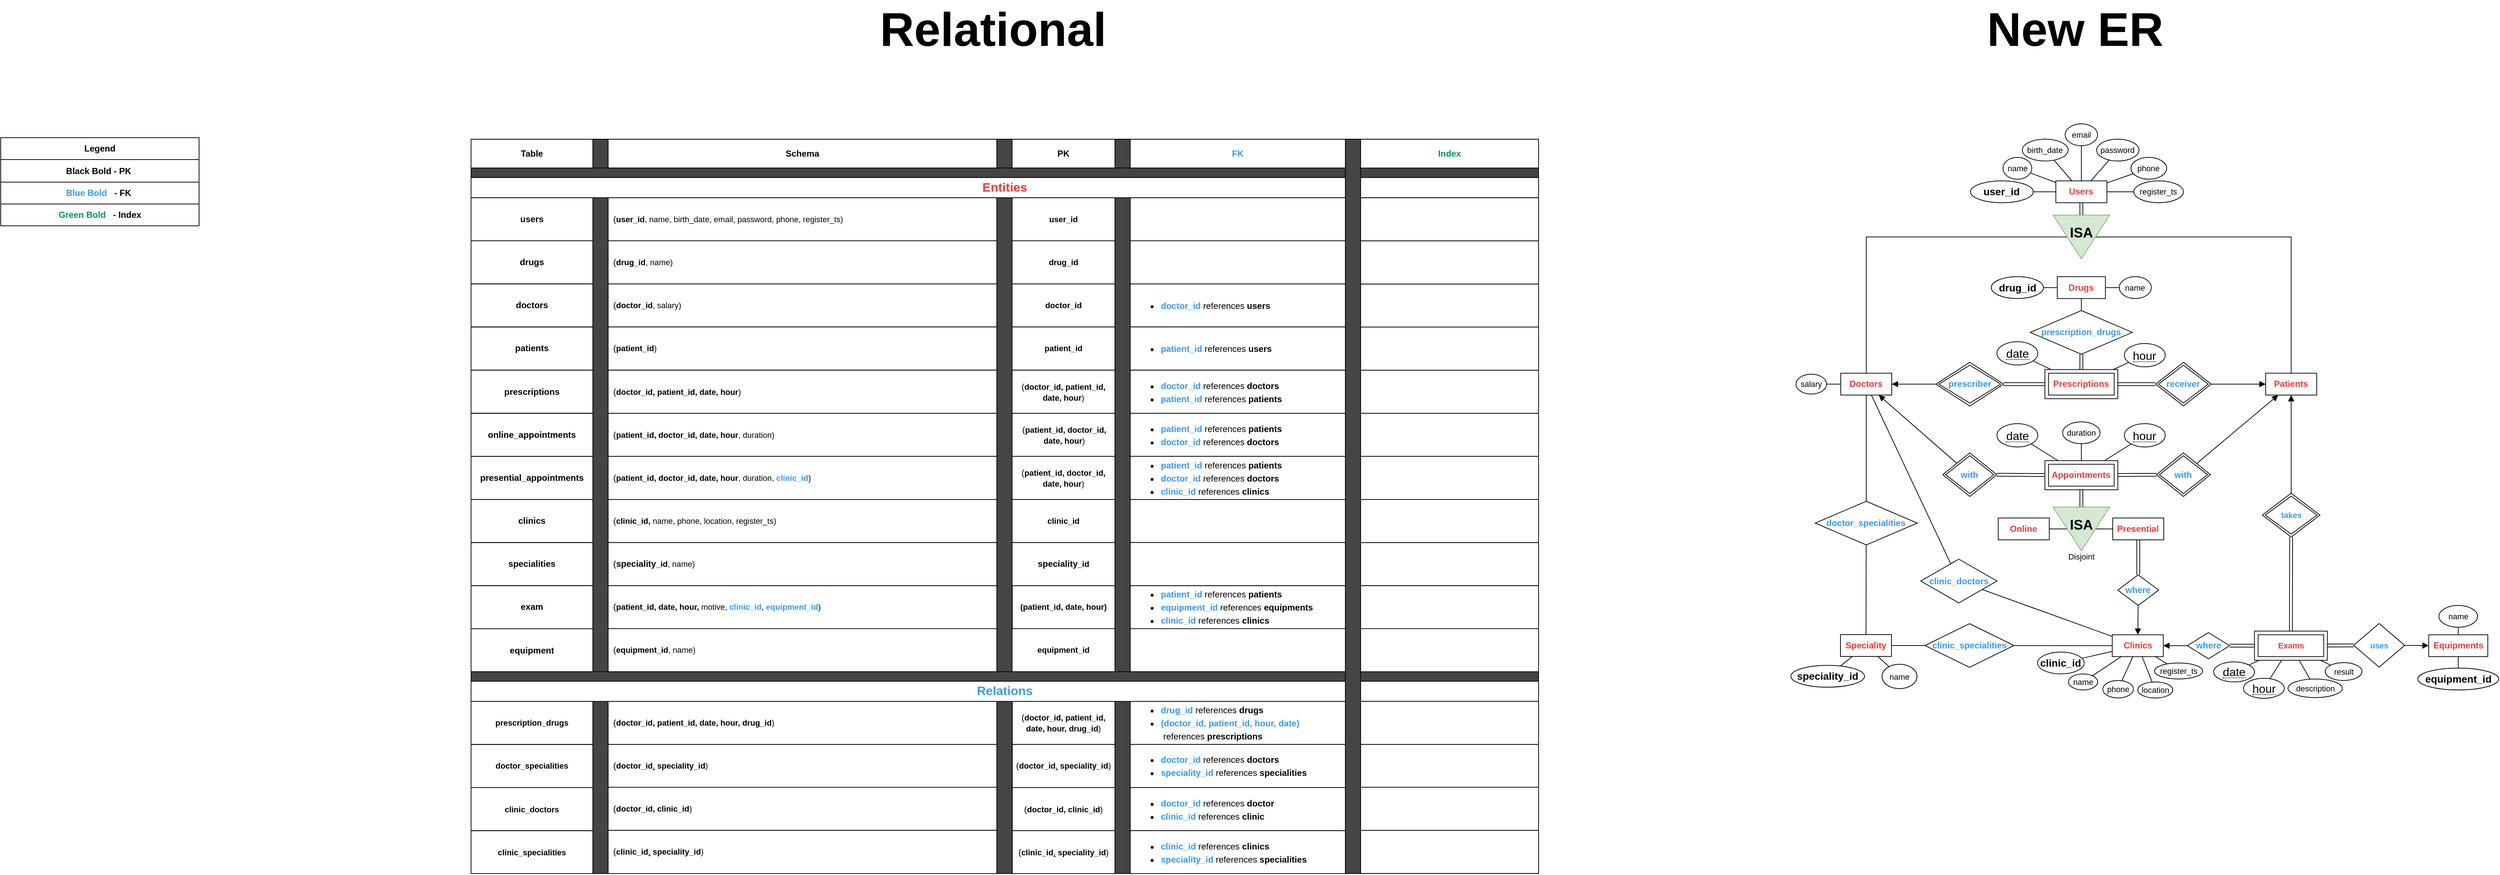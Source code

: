 <mxfile version="24.2.2" type="github">
  <diagram name="Page-1" id="HJv14Mo4Y6LTN4TdP-jg">
    <mxGraphModel dx="7973" dy="2808" grid="0" gridSize="10" guides="1" tooltips="1" connect="1" arrows="1" fold="1" page="0" pageScale="1" pageWidth="827" pageHeight="1169" math="0" shadow="0">
      <root>
        <mxCell id="0" />
        <mxCell id="1" parent="0" />
        <mxCell id="54rXU-yoeSsOBFBmQ2Yl-107" value="&lt;b style=&quot;&quot;&gt;&lt;font style=&quot;font-size: 65px;&quot;&gt;Relational&lt;/font&gt;&lt;/b&gt;" style="text;html=1;strokeColor=none;fillColor=none;align=center;verticalAlign=middle;whiteSpace=wrap;rounded=0;" parent="1" vertex="1">
          <mxGeometry x="-3050" y="-452" width="242" height="80" as="geometry" />
        </mxCell>
        <mxCell id="54rXU-yoeSsOBFBmQ2Yl-108" value="" style="group" parent="1" vertex="1" connectable="0">
          <mxGeometry x="-4290" y="-263" width="272" height="121" as="geometry" />
        </mxCell>
        <mxCell id="54rXU-yoeSsOBFBmQ2Yl-109" value="&lt;b&gt;Legend&lt;/b&gt;" style="whiteSpace=wrap;html=1;align=center;container=0;" parent="54rXU-yoeSsOBFBmQ2Yl-108" vertex="1">
          <mxGeometry width="272" height="30" as="geometry" />
        </mxCell>
        <mxCell id="54rXU-yoeSsOBFBmQ2Yl-110" value="&lt;b style=&quot;border-color: var(--border-color);&quot;&gt;Black Bold - PK&amp;nbsp;&lt;/b&gt;" style="whiteSpace=wrap;html=1;align=center;container=0;" parent="54rXU-yoeSsOBFBmQ2Yl-108" vertex="1">
          <mxGeometry y="30" width="272" height="31" as="geometry" />
        </mxCell>
        <mxCell id="54rXU-yoeSsOBFBmQ2Yl-111" value="&lt;b style=&quot;border-color: var(--border-color);&quot;&gt;&lt;font color=&quot;#3399ff&quot;&gt;Blue Bold&lt;/font&gt;&amp;nbsp; &amp;nbsp;- FK&amp;nbsp;&lt;/b&gt;" style="whiteSpace=wrap;html=1;align=center;container=0;" parent="54rXU-yoeSsOBFBmQ2Yl-108" vertex="1">
          <mxGeometry y="61" width="272" height="30" as="geometry" />
        </mxCell>
        <mxCell id="54rXU-yoeSsOBFBmQ2Yl-112" value="&lt;b style=&quot;border-color: var(--border-color);&quot;&gt;&lt;font color=&quot;#00994d&quot;&gt;Green Bold&amp;nbsp; &amp;nbsp;&lt;/font&gt;- Index&lt;/b&gt;" style="whiteSpace=wrap;html=1;align=center;container=0;" parent="54rXU-yoeSsOBFBmQ2Yl-108" vertex="1">
          <mxGeometry y="91" width="272" height="30" as="geometry" />
        </mxCell>
        <mxCell id="54rXU-yoeSsOBFBmQ2Yl-114" value="" style="group;strokeColor=default;container=0;" parent="1" vertex="1" connectable="0">
          <mxGeometry x="-3645" y="-260.85" width="1464" height="1007.85" as="geometry" />
        </mxCell>
        <mxCell id="T6x4TMaedT_7HnLKrfu--288" style="rounded=0;orthogonalLoop=1;jettySize=auto;html=1;endArrow=none;endFill=0;shape=link;" edge="1" source="T6x4TMaedT_7HnLKrfu--289" target="T6x4TMaedT_7HnLKrfu--292" parent="1">
          <mxGeometry relative="1" as="geometry" />
        </mxCell>
        <mxCell id="T6x4TMaedT_7HnLKrfu--289" value="&lt;b style=&quot;border-color: var(--border-color); color: rgb(255, 51, 51);&quot;&gt;Users&lt;/b&gt;" style="whiteSpace=wrap;html=1;align=center;fillColor=none;strokeColor=default;" vertex="1" parent="1">
          <mxGeometry x="-1471.62" y="-203.75" width="70" height="30" as="geometry" />
        </mxCell>
        <mxCell id="T6x4TMaedT_7HnLKrfu--290" style="edgeStyle=orthogonalEdgeStyle;rounded=0;orthogonalLoop=1;jettySize=auto;html=1;strokeColor=default;align=center;verticalAlign=middle;fontFamily=Helvetica;fontSize=11;fontColor=default;labelBackgroundColor=default;endArrow=none;endFill=0;" edge="1" source="T6x4TMaedT_7HnLKrfu--292" target="T6x4TMaedT_7HnLKrfu--308" parent="1">
          <mxGeometry relative="1" as="geometry" />
        </mxCell>
        <mxCell id="T6x4TMaedT_7HnLKrfu--291" style="rounded=0;orthogonalLoop=1;jettySize=auto;html=1;strokeColor=default;align=center;verticalAlign=middle;fontFamily=Helvetica;fontSize=11;fontColor=default;labelBackgroundColor=default;endArrow=none;endFill=0;edgeStyle=orthogonalEdgeStyle;" edge="1" source="T6x4TMaedT_7HnLKrfu--292" target="T6x4TMaedT_7HnLKrfu--293" parent="1">
          <mxGeometry relative="1" as="geometry" />
        </mxCell>
        <mxCell id="T6x4TMaedT_7HnLKrfu--292" value="ISA&lt;br style=&quot;font-size: 19px;&quot;&gt;" style="triangle;rotation=0;html=1;labelBorderColor=none;fontStyle=1;spacingLeft=0;direction=south;fontSize=19;spacingTop=-10;fillColor=#d5e8d4;strokeColor=#82b366;fontFamily=Helvetica;fontColor=default;labelBackgroundColor=none;textShadow=0;" vertex="1" parent="1">
          <mxGeometry x="-1475.38" y="-156.75" width="77.5" height="60" as="geometry" />
        </mxCell>
        <mxCell id="T6x4TMaedT_7HnLKrfu--293" value="&lt;b style=&quot;border-color: var(--border-color); color: rgb(255, 51, 51);&quot;&gt;Patients&lt;/b&gt;" style="whiteSpace=wrap;html=1;align=center;fillColor=none;strokeColor=default;" vertex="1" parent="1">
          <mxGeometry x="-1183.88" y="60.25" width="70" height="30" as="geometry" />
        </mxCell>
        <mxCell id="T6x4TMaedT_7HnLKrfu--728" style="edgeStyle=none;rounded=0;orthogonalLoop=1;jettySize=auto;html=1;strokeColor=default;align=center;verticalAlign=middle;fontFamily=Helvetica;fontSize=11;fontColor=default;labelBackgroundColor=default;endArrow=none;endFill=0;" edge="1" parent="1" source="T6x4TMaedT_7HnLKrfu--308" target="T6x4TMaedT_7HnLKrfu--727">
          <mxGeometry relative="1" as="geometry" />
        </mxCell>
        <mxCell id="T6x4TMaedT_7HnLKrfu--308" value="&lt;b style=&quot;border-color: var(--border-color); color: rgb(255, 51, 51);&quot;&gt;Doctors&lt;/b&gt;" style="whiteSpace=wrap;html=1;align=center;fillColor=none;strokeColor=default;" vertex="1" parent="1">
          <mxGeometry x="-1766.63" y="60.25" width="70" height="30" as="geometry" />
        </mxCell>
        <mxCell id="T6x4TMaedT_7HnLKrfu--311" style="edgeStyle=none;rounded=0;orthogonalLoop=1;jettySize=auto;html=1;strokeColor=default;align=center;verticalAlign=middle;fontFamily=Helvetica;fontSize=11;fontColor=default;labelBackgroundColor=default;endArrow=none;endFill=0;startArrow=block;startFill=1;" edge="1" source="T6x4TMaedT_7HnLKrfu--312" target="T6x4TMaedT_7HnLKrfu--323" parent="1">
          <mxGeometry relative="1" as="geometry">
            <mxPoint x="-522.31" y="380.74" as="targetPoint" />
          </mxGeometry>
        </mxCell>
        <mxCell id="T6x4TMaedT_7HnLKrfu--312" value="&lt;b style=&quot;border-color: var(--border-color); color: rgb(255, 51, 51);&quot;&gt;Equipments&lt;/b&gt;" style="whiteSpace=wrap;html=1;align=center;fillColor=none;strokeColor=default;" vertex="1" parent="1">
          <mxGeometry x="-960.25" y="419.25" width="81" height="30" as="geometry" />
        </mxCell>
        <mxCell id="T6x4TMaedT_7HnLKrfu--315" style="edgeStyle=none;rounded=0;orthogonalLoop=1;jettySize=auto;html=1;strokeColor=default;align=center;verticalAlign=middle;fontFamily=Helvetica;fontSize=11;fontColor=default;labelBackgroundColor=default;endArrow=none;endFill=0;shape=link;" edge="1" source="T6x4TMaedT_7HnLKrfu--316" target="T6x4TMaedT_7HnLKrfu--323" parent="1">
          <mxGeometry relative="1" as="geometry">
            <mxPoint x="-1101.23" y="258.54" as="targetPoint" />
          </mxGeometry>
        </mxCell>
        <mxCell id="T6x4TMaedT_7HnLKrfu--316" value="&lt;font color=&quot;#ff3333&quot;&gt;&lt;b&gt;Exams&lt;/b&gt;&lt;/font&gt;" style="shape=ext;margin=3;double=1;whiteSpace=wrap;html=1;align=center;fontFamily=Helvetica;fontSize=11;labelBackgroundColor=default;fillColor=none;strokeColor=default;" vertex="1" parent="1">
          <mxGeometry x="-1199.25" y="414.25" width="100" height="40" as="geometry" />
        </mxCell>
        <mxCell id="T6x4TMaedT_7HnLKrfu--323" value="&lt;b&gt;&lt;font color=&quot;#3399ff&quot;&gt;uses&lt;/font&gt;&lt;/b&gt;" style="shape=rhombus;perimeter=rhombusPerimeter;whiteSpace=wrap;html=1;align=center;fontFamily=Helvetica;fontSize=11;fontColor=default;labelBackgroundColor=default;" vertex="1" parent="1">
          <mxGeometry x="-1063.25" y="403.75" width="70" height="60" as="geometry" />
        </mxCell>
        <mxCell id="T6x4TMaedT_7HnLKrfu--334" value="&lt;b style=&quot;font-size: 12px; border-color: var(--border-color); color: rgb(255, 51, 51);&quot;&gt;Prescriptions&lt;/b&gt;" style="shape=ext;margin=3;double=1;whiteSpace=wrap;html=1;align=center;fontFamily=Helvetica;fontSize=11;labelBackgroundColor=default;fillColor=none;strokeColor=default;" vertex="1" parent="1">
          <mxGeometry x="-1486.63" y="55.25" width="100" height="40" as="geometry" />
        </mxCell>
        <mxCell id="T6x4TMaedT_7HnLKrfu--342" value="&lt;b style=&quot;border-color: var(--border-color); color: rgb(255, 51, 51);&quot;&gt;Clinics&lt;/b&gt;" style="whiteSpace=wrap;html=1;align=center;fillColor=none;strokeColor=default;" vertex="1" parent="1">
          <mxGeometry x="-1394.25" y="419.25" width="70" height="30" as="geometry" />
        </mxCell>
        <mxCell id="T6x4TMaedT_7HnLKrfu--453" style="edgeStyle=none;rounded=0;orthogonalLoop=1;jettySize=auto;html=1;strokeColor=default;align=center;verticalAlign=middle;fontFamily=Helvetica;fontSize=11;fontColor=default;labelBackgroundColor=default;endArrow=none;endFill=0;" edge="1" parent="1" source="T6x4TMaedT_7HnLKrfu--353" target="T6x4TMaedT_7HnLKrfu--452">
          <mxGeometry relative="1" as="geometry" />
        </mxCell>
        <mxCell id="T6x4TMaedT_7HnLKrfu--353" value="&lt;b style=&quot;font-size: 12px; border-color: var(--border-color); color: rgb(255, 51, 51);&quot;&gt;Appointments&lt;/b&gt;" style="shape=ext;margin=3;double=1;whiteSpace=wrap;html=1;align=center;fontFamily=Helvetica;fontSize=11;labelBackgroundColor=default;fillColor=none;strokeColor=default;" vertex="1" parent="1">
          <mxGeometry x="-1486.63" y="180.25" width="100" height="40" as="geometry" />
        </mxCell>
        <mxCell id="T6x4TMaedT_7HnLKrfu--356" style="edgeStyle=none;rounded=0;orthogonalLoop=1;jettySize=auto;html=1;strokeColor=default;align=center;verticalAlign=middle;fontFamily=Helvetica;fontSize=11;fontColor=default;labelBackgroundColor=default;endArrow=none;endFill=0;shape=link;" edge="1" source="T6x4TMaedT_7HnLKrfu--353" target="T6x4TMaedT_7HnLKrfu--358" parent="1">
          <mxGeometry relative="1" as="geometry">
            <mxPoint x="-1264.19" y="373.25" as="sourcePoint" />
            <mxPoint x="-1264.368" y="329.184" as="targetPoint" />
          </mxGeometry>
        </mxCell>
        <mxCell id="T6x4TMaedT_7HnLKrfu--357" style="edgeStyle=none;rounded=0;orthogonalLoop=1;jettySize=auto;html=1;strokeColor=default;align=center;verticalAlign=middle;fontFamily=Helvetica;fontSize=11;fontColor=default;labelBackgroundColor=default;endArrow=block;endFill=1;" edge="1" source="T6x4TMaedT_7HnLKrfu--358" target="T6x4TMaedT_7HnLKrfu--293" parent="1">
          <mxGeometry relative="1" as="geometry">
            <mxPoint x="-1262.19" y="145.24" as="sourcePoint" />
            <mxPoint x="-1262.19" y="92.24" as="targetPoint" />
          </mxGeometry>
        </mxCell>
        <mxCell id="T6x4TMaedT_7HnLKrfu--358" value="&lt;b style=&quot;color: rgb(0, 0, 0); font-size: 12px;&quot;&gt;&lt;font color=&quot;#3399ff&quot;&gt;with&lt;/font&gt;&lt;/b&gt;" style="shape=rhombus;double=1;perimeter=rhombusPerimeter;whiteSpace=wrap;html=1;align=center;fontColor=#FF3333;fontFamily=Helvetica;fontSize=11;labelBackgroundColor=default;" vertex="1" parent="1">
          <mxGeometry x="-1333.63" y="169.5" width="74" height="60" as="geometry" />
        </mxCell>
        <mxCell id="T6x4TMaedT_7HnLKrfu--359" style="edgeStyle=none;rounded=0;orthogonalLoop=1;jettySize=auto;html=1;strokeColor=default;align=center;verticalAlign=middle;fontFamily=Helvetica;fontSize=11;fontColor=default;labelBackgroundColor=default;endArrow=none;endFill=0;shape=link;" edge="1" source="T6x4TMaedT_7HnLKrfu--353" target="T6x4TMaedT_7HnLKrfu--360" parent="1">
          <mxGeometry relative="1" as="geometry">
            <mxPoint x="-1337.42" y="360.25" as="sourcePoint" />
            <mxPoint x="-1353.158" y="299.184" as="targetPoint" />
          </mxGeometry>
        </mxCell>
        <mxCell id="T6x4TMaedT_7HnLKrfu--360" value="&lt;b style=&quot;color: rgb(0, 0, 0); font-size: 12px;&quot;&gt;&lt;font color=&quot;#3399ff&quot;&gt;with&lt;/font&gt;&lt;/b&gt;" style="shape=rhombus;double=1;perimeter=rhombusPerimeter;whiteSpace=wrap;html=1;align=center;fontColor=#FF3333;fontFamily=Helvetica;fontSize=11;labelBackgroundColor=default;" vertex="1" parent="1">
          <mxGeometry x="-1626.63" y="169.5" width="74" height="60" as="geometry" />
        </mxCell>
        <mxCell id="T6x4TMaedT_7HnLKrfu--361" style="edgeStyle=none;rounded=0;orthogonalLoop=1;jettySize=auto;html=1;strokeColor=default;align=center;verticalAlign=middle;fontFamily=Helvetica;fontSize=11;fontColor=default;labelBackgroundColor=default;endArrow=block;endFill=1;" edge="1" source="T6x4TMaedT_7HnLKrfu--360" target="T6x4TMaedT_7HnLKrfu--308" parent="1">
          <mxGeometry relative="1" as="geometry">
            <mxPoint x="-1178.63" y="204.24" as="sourcePoint" />
            <mxPoint x="-1021.63" y="42.24" as="targetPoint" />
          </mxGeometry>
        </mxCell>
        <mxCell id="T6x4TMaedT_7HnLKrfu--362" style="edgeStyle=none;rounded=0;orthogonalLoop=1;jettySize=auto;html=1;strokeColor=default;align=center;verticalAlign=middle;fontFamily=Helvetica;fontSize=11;fontColor=default;labelBackgroundColor=default;endArrow=none;endFill=0;shape=link;" edge="1" source="T6x4TMaedT_7HnLKrfu--334" target="T6x4TMaedT_7HnLKrfu--363" parent="1">
          <mxGeometry relative="1" as="geometry">
            <mxPoint x="-1490.63" y="138" as="sourcePoint" />
            <mxPoint x="-1681.833" y="446.535" as="targetPoint" />
          </mxGeometry>
        </mxCell>
        <mxCell id="T6x4TMaedT_7HnLKrfu--363" value="&lt;b style=&quot;color: rgb(51, 153, 255); font-size: 12px;&quot;&gt;receiver&lt;/b&gt;" style="shape=rhombus;double=1;perimeter=rhombusPerimeter;whiteSpace=wrap;html=1;align=center;fontColor=#FF3333;fontFamily=Helvetica;fontSize=11;labelBackgroundColor=default;" vertex="1" parent="1">
          <mxGeometry x="-1334.63" y="45.25" width="76" height="60" as="geometry" />
        </mxCell>
        <mxCell id="T6x4TMaedT_7HnLKrfu--364" style="edgeStyle=none;rounded=0;orthogonalLoop=1;jettySize=auto;html=1;strokeColor=default;align=center;verticalAlign=middle;fontFamily=Helvetica;fontSize=11;fontColor=default;labelBackgroundColor=default;endArrow=block;endFill=1;" edge="1" source="T6x4TMaedT_7HnLKrfu--363" target="T6x4TMaedT_7HnLKrfu--293" parent="1">
          <mxGeometry relative="1" as="geometry">
            <mxPoint x="-1619.602" y="482.896" as="sourcePoint" />
            <mxPoint x="-1631.63" y="119" as="targetPoint" />
          </mxGeometry>
        </mxCell>
        <mxCell id="T6x4TMaedT_7HnLKrfu--365" style="edgeStyle=none;rounded=0;orthogonalLoop=1;jettySize=auto;html=1;strokeColor=default;align=center;verticalAlign=middle;fontFamily=Helvetica;fontSize=11;fontColor=default;labelBackgroundColor=default;endArrow=none;endFill=0;shape=link;" edge="1" source="T6x4TMaedT_7HnLKrfu--334" target="T6x4TMaedT_7HnLKrfu--366" parent="1">
          <mxGeometry relative="1" as="geometry">
            <mxPoint x="-1368.63" y="132" as="sourcePoint" />
            <mxPoint x="-1676.833" y="521.535" as="targetPoint" />
          </mxGeometry>
        </mxCell>
        <mxCell id="T6x4TMaedT_7HnLKrfu--366" value="&lt;b style=&quot;color: rgb(51, 153, 255); font-size: 12px;&quot;&gt;prescriber&lt;/b&gt;" style="shape=rhombus;double=1;perimeter=rhombusPerimeter;whiteSpace=wrap;html=1;align=center;fontColor=#FF3333;fontFamily=Helvetica;fontSize=11;labelBackgroundColor=default;" vertex="1" parent="1">
          <mxGeometry x="-1636.13" y="45.25" width="93" height="60" as="geometry" />
        </mxCell>
        <mxCell id="T6x4TMaedT_7HnLKrfu--367" style="edgeStyle=none;rounded=0;orthogonalLoop=1;jettySize=auto;html=1;strokeColor=default;align=center;verticalAlign=middle;fontFamily=Helvetica;fontSize=11;fontColor=default;labelBackgroundColor=default;endArrow=block;endFill=1;" edge="1" source="T6x4TMaedT_7HnLKrfu--366" target="T6x4TMaedT_7HnLKrfu--308" parent="1">
          <mxGeometry relative="1" as="geometry">
            <mxPoint x="-1614.602" y="557.896" as="sourcePoint" />
            <mxPoint x="-1257.63" y="120" as="targetPoint" />
          </mxGeometry>
        </mxCell>
        <mxCell id="T6x4TMaedT_7HnLKrfu--368" style="edgeStyle=none;rounded=0;orthogonalLoop=1;jettySize=auto;html=1;strokeColor=default;align=center;verticalAlign=middle;fontFamily=Helvetica;fontSize=11;fontColor=default;labelBackgroundColor=default;endArrow=block;endFill=1;" edge="1" source="T6x4TMaedT_7HnLKrfu--370" target="T6x4TMaedT_7HnLKrfu--293" parent="1">
          <mxGeometry relative="1" as="geometry" />
        </mxCell>
        <mxCell id="T6x4TMaedT_7HnLKrfu--369" style="edgeStyle=none;rounded=0;orthogonalLoop=1;jettySize=auto;html=1;strokeColor=default;align=center;verticalAlign=middle;fontFamily=Helvetica;fontSize=11;fontColor=default;labelBackgroundColor=default;endArrow=none;endFill=0;shape=link;" edge="1" source="T6x4TMaedT_7HnLKrfu--370" target="T6x4TMaedT_7HnLKrfu--316" parent="1">
          <mxGeometry relative="1" as="geometry" />
        </mxCell>
        <mxCell id="T6x4TMaedT_7HnLKrfu--370" value="&lt;b style=&quot;border-color: var(--border-color); color: rgb(0, 0, 0);&quot;&gt;&lt;font style=&quot;border-color: var(--border-color);&quot; color=&quot;#3399ff&quot;&gt;takes&lt;/font&gt;&lt;/b&gt;" style="shape=rhombus;double=1;perimeter=rhombusPerimeter;whiteSpace=wrap;html=1;align=center;fontColor=#FF3333;fontFamily=Helvetica;fontSize=11;labelBackgroundColor=default;" vertex="1" parent="1">
          <mxGeometry x="-1188.38" y="225" width="79" height="60" as="geometry" />
        </mxCell>
        <mxCell id="T6x4TMaedT_7HnLKrfu--371" style="rounded=0;orthogonalLoop=1;jettySize=auto;html=1;endArrow=none;endFill=0;shape=link;" edge="1" source="T6x4TMaedT_7HnLKrfu--353" target="T6x4TMaedT_7HnLKrfu--374" parent="1">
          <mxGeometry relative="1" as="geometry">
            <mxPoint x="-1447.88" y="113.24" as="sourcePoint" />
          </mxGeometry>
        </mxCell>
        <mxCell id="T6x4TMaedT_7HnLKrfu--372" style="edgeStyle=none;rounded=0;orthogonalLoop=1;jettySize=auto;html=1;strokeColor=default;align=center;verticalAlign=middle;fontFamily=Helvetica;fontSize=11;fontColor=default;labelBackgroundColor=default;endArrow=none;endFill=0;" edge="1" source="T6x4TMaedT_7HnLKrfu--374" target="T6x4TMaedT_7HnLKrfu--375" parent="1">
          <mxGeometry relative="1" as="geometry" />
        </mxCell>
        <mxCell id="T6x4TMaedT_7HnLKrfu--373" style="edgeStyle=none;rounded=0;orthogonalLoop=1;jettySize=auto;html=1;strokeColor=default;align=center;verticalAlign=middle;fontFamily=Helvetica;fontSize=11;fontColor=default;labelBackgroundColor=default;endArrow=none;endFill=0;" edge="1" source="T6x4TMaedT_7HnLKrfu--374" target="T6x4TMaedT_7HnLKrfu--376" parent="1">
          <mxGeometry relative="1" as="geometry" />
        </mxCell>
        <mxCell id="T6x4TMaedT_7HnLKrfu--374" value="ISA&lt;br style=&quot;font-size: 19px;&quot;&gt;" style="triangle;rotation=0;html=1;labelBorderColor=none;fontStyle=1;spacingLeft=0;direction=south;fontSize=19;spacingTop=-10;fillColor=#d5e8d4;strokeColor=#82b366;fontFamily=Helvetica;fontColor=default;labelBackgroundColor=none;textShadow=0;" vertex="1" parent="1">
          <mxGeometry x="-1475.38" y="244" width="77.5" height="60" as="geometry" />
        </mxCell>
        <mxCell id="T6x4TMaedT_7HnLKrfu--375" value="&lt;b style=&quot;border-color: var(--border-color); color: rgb(255, 51, 51);&quot;&gt;Online&lt;/b&gt;" style="whiteSpace=wrap;html=1;align=center;fillColor=none;strokeColor=default;" vertex="1" parent="1">
          <mxGeometry x="-1550.63" y="259" width="70" height="30" as="geometry" />
        </mxCell>
        <mxCell id="T6x4TMaedT_7HnLKrfu--376" value="&lt;b style=&quot;border-color: var(--border-color); color: rgb(255, 51, 51);&quot;&gt;Presential&lt;/b&gt;" style="whiteSpace=wrap;html=1;align=center;fillColor=none;strokeColor=default;" vertex="1" parent="1">
          <mxGeometry x="-1393.63" y="259" width="70" height="30" as="geometry" />
        </mxCell>
        <mxCell id="T6x4TMaedT_7HnLKrfu--378" style="edgeStyle=none;rounded=0;orthogonalLoop=1;jettySize=auto;html=1;strokeColor=default;align=center;verticalAlign=middle;fontFamily=Helvetica;fontSize=11;fontColor=default;labelBackgroundColor=default;endArrow=none;endFill=0;shape=link;" edge="1" source="T6x4TMaedT_7HnLKrfu--316" target="T6x4TMaedT_7HnLKrfu--380" parent="1">
          <mxGeometry relative="1" as="geometry">
            <mxPoint x="-1627.25" y="438.25" as="sourcePoint" />
          </mxGeometry>
        </mxCell>
        <mxCell id="T6x4TMaedT_7HnLKrfu--379" style="edgeStyle=none;rounded=0;orthogonalLoop=1;jettySize=auto;html=1;strokeColor=default;align=center;verticalAlign=middle;fontFamily=Helvetica;fontSize=11;fontColor=default;labelBackgroundColor=default;endArrow=block;endFill=1;" edge="1" source="T6x4TMaedT_7HnLKrfu--380" target="T6x4TMaedT_7HnLKrfu--342" parent="1">
          <mxGeometry relative="1" as="geometry">
            <mxPoint x="-1475.25" y="277.25" as="targetPoint" />
          </mxGeometry>
        </mxCell>
        <mxCell id="T6x4TMaedT_7HnLKrfu--380" value="&lt;b style=&quot;font-size: 12px;&quot;&gt;&lt;font color=&quot;#3399ff&quot;&gt;where&lt;/font&gt;&lt;/b&gt;" style="shape=rhombus;perimeter=rhombusPerimeter;whiteSpace=wrap;html=1;align=center;fontFamily=Helvetica;fontSize=11;fontColor=default;labelBackgroundColor=default;" vertex="1" parent="1">
          <mxGeometry x="-1291.25" y="416.25" width="58" height="36" as="geometry" />
        </mxCell>
        <mxCell id="T6x4TMaedT_7HnLKrfu--381" style="edgeStyle=none;rounded=0;orthogonalLoop=1;jettySize=auto;html=1;strokeColor=default;align=center;verticalAlign=middle;fontFamily=Helvetica;fontSize=11;fontColor=default;labelBackgroundColor=default;endArrow=none;endFill=0;shape=link;" edge="1" source="T6x4TMaedT_7HnLKrfu--376" target="T6x4TMaedT_7HnLKrfu--383" parent="1">
          <mxGeometry relative="1" as="geometry">
            <mxPoint x="-1328.63" y="423" as="sourcePoint" />
          </mxGeometry>
        </mxCell>
        <mxCell id="T6x4TMaedT_7HnLKrfu--382" style="edgeStyle=none;rounded=0;orthogonalLoop=1;jettySize=auto;html=1;strokeColor=default;align=center;verticalAlign=middle;fontFamily=Helvetica;fontSize=11;fontColor=default;labelBackgroundColor=default;endArrow=block;endFill=1;" edge="1" source="T6x4TMaedT_7HnLKrfu--383" target="T6x4TMaedT_7HnLKrfu--342" parent="1">
          <mxGeometry relative="1" as="geometry">
            <mxPoint x="-1548.88" y="514.75" as="targetPoint" />
            <mxPoint x="-1339.215" y="375.498" as="sourcePoint" />
          </mxGeometry>
        </mxCell>
        <mxCell id="T6x4TMaedT_7HnLKrfu--383" value="&lt;b style=&quot;font-size: 12px;&quot;&gt;&lt;font color=&quot;#3399ff&quot;&gt;where&lt;/font&gt;&lt;/b&gt;" style="shape=rhombus;perimeter=rhombusPerimeter;whiteSpace=wrap;html=1;align=center;fontFamily=Helvetica;fontSize=11;fontColor=default;labelBackgroundColor=default;" vertex="1" parent="1">
          <mxGeometry x="-1386.63" y="337" width="56" height="42" as="geometry" />
        </mxCell>
        <mxCell id="T6x4TMaedT_7HnLKrfu--386" style="edgeStyle=none;rounded=0;orthogonalLoop=1;jettySize=auto;html=1;strokeColor=default;align=center;verticalAlign=middle;fontFamily=Helvetica;fontSize=11;fontColor=default;labelBackgroundColor=default;endArrow=none;endFill=0;shape=link;" edge="1" target="T6x4TMaedT_7HnLKrfu--389" parent="1" source="T6x4TMaedT_7HnLKrfu--334">
          <mxGeometry relative="1" as="geometry">
            <mxPoint x="-2137.63" y="179.25" as="sourcePoint" />
          </mxGeometry>
        </mxCell>
        <mxCell id="T6x4TMaedT_7HnLKrfu--387" value="&lt;b style=&quot;border-color: var(--border-color); color: rgb(255, 51, 51);&quot;&gt;Drugs&lt;/b&gt;" style="whiteSpace=wrap;html=1;align=center;fillColor=none;strokeColor=default;" vertex="1" parent="1">
          <mxGeometry x="-1469.63" y="-72.25" width="66" height="30" as="geometry" />
        </mxCell>
        <mxCell id="T6x4TMaedT_7HnLKrfu--388" style="edgeStyle=none;rounded=0;orthogonalLoop=1;jettySize=auto;html=1;strokeColor=default;align=center;verticalAlign=middle;fontFamily=Helvetica;fontSize=11;fontColor=default;labelBackgroundColor=default;endArrow=none;endFill=0;" edge="1" source="T6x4TMaedT_7HnLKrfu--389" target="T6x4TMaedT_7HnLKrfu--387" parent="1">
          <mxGeometry relative="1" as="geometry" />
        </mxCell>
        <mxCell id="T6x4TMaedT_7HnLKrfu--389" value="&lt;b&gt;&lt;font color=&quot;#3399ff&quot;&gt;prescription_drugs&lt;/font&gt;&lt;/b&gt;" style="shape=rhombus;perimeter=rhombusPerimeter;whiteSpace=wrap;html=1;align=center;fillColor=none;strokeColor=default;" vertex="1" parent="1">
          <mxGeometry x="-1506.63" y="-25.75" width="140" height="60" as="geometry" />
        </mxCell>
        <mxCell id="T6x4TMaedT_7HnLKrfu--390" value="&lt;font color=&quot;#ff3333&quot;&gt;&lt;b&gt;Speciality&lt;/b&gt;&lt;/font&gt;" style="whiteSpace=wrap;html=1;align=center;fillColor=none;strokeColor=default;" vertex="1" parent="1">
          <mxGeometry x="-1767" y="419" width="70" height="30" as="geometry" />
        </mxCell>
        <mxCell id="T6x4TMaedT_7HnLKrfu--391" value="&lt;b&gt;&lt;font color=&quot;#3399ff&quot;&gt;clinic_doctors&lt;/font&gt;&lt;/b&gt;" style="shape=rhombus;perimeter=rhombusPerimeter;whiteSpace=wrap;html=1;align=center;fillColor=none;strokeColor=default;" vertex="1" parent="1">
          <mxGeometry x="-1656.88" y="315.5" width="104.5" height="60" as="geometry" />
        </mxCell>
        <mxCell id="T6x4TMaedT_7HnLKrfu--392" style="edgeStyle=none;rounded=0;orthogonalLoop=1;jettySize=auto;html=1;strokeColor=default;align=center;verticalAlign=middle;fontFamily=Helvetica;fontSize=11;fontColor=default;labelBackgroundColor=default;endArrow=none;endFill=0;" edge="1" target="T6x4TMaedT_7HnLKrfu--391" parent="1" source="T6x4TMaedT_7HnLKrfu--308">
          <mxGeometry relative="1" as="geometry">
            <mxPoint x="-1922.63" y="332.78" as="sourcePoint" />
          </mxGeometry>
        </mxCell>
        <mxCell id="T6x4TMaedT_7HnLKrfu--393" style="edgeStyle=none;rounded=0;orthogonalLoop=1;jettySize=auto;html=1;strokeColor=default;align=center;verticalAlign=middle;fontFamily=Helvetica;fontSize=11;fontColor=default;labelBackgroundColor=default;endArrow=none;endFill=0;" edge="1" source="T6x4TMaedT_7HnLKrfu--391" parent="1" target="T6x4TMaedT_7HnLKrfu--342">
          <mxGeometry relative="1" as="geometry">
            <mxPoint x="-1457.63" y="475.53" as="targetPoint" />
          </mxGeometry>
        </mxCell>
        <mxCell id="T6x4TMaedT_7HnLKrfu--394" value="&lt;b&gt;&lt;font color=&quot;#3399ff&quot;&gt;doctor_specialities&lt;/font&gt;&lt;/b&gt;" style="shape=rhombus;perimeter=rhombusPerimeter;whiteSpace=wrap;html=1;align=center;fillColor=none;strokeColor=default;" vertex="1" parent="1">
          <mxGeometry x="-1801.63" y="236" width="140" height="60" as="geometry" />
        </mxCell>
        <mxCell id="T6x4TMaedT_7HnLKrfu--395" style="edgeStyle=none;rounded=0;orthogonalLoop=1;jettySize=auto;html=1;strokeColor=default;align=center;verticalAlign=middle;fontFamily=Helvetica;fontSize=11;fontColor=default;labelBackgroundColor=default;endArrow=none;endFill=0;" edge="1" target="T6x4TMaedT_7HnLKrfu--394" parent="1" source="T6x4TMaedT_7HnLKrfu--308">
          <mxGeometry relative="1" as="geometry">
            <mxPoint x="-1839.63" y="313.25" as="targetPoint" />
            <mxPoint x="-2325.63" y="306.25" as="sourcePoint" />
          </mxGeometry>
        </mxCell>
        <mxCell id="T6x4TMaedT_7HnLKrfu--396" style="edgeStyle=none;rounded=0;orthogonalLoop=1;jettySize=auto;html=1;strokeColor=default;align=center;verticalAlign=middle;fontFamily=Helvetica;fontSize=11;fontColor=default;labelBackgroundColor=default;endArrow=none;endFill=0;" edge="1" source="T6x4TMaedT_7HnLKrfu--394" parent="1" target="T6x4TMaedT_7HnLKrfu--390">
          <mxGeometry relative="1" as="geometry">
            <mxPoint x="-1860.63" y="276" as="targetPoint" />
          </mxGeometry>
        </mxCell>
        <mxCell id="T6x4TMaedT_7HnLKrfu--397" style="edgeStyle=none;rounded=0;orthogonalLoop=1;jettySize=auto;html=1;strokeColor=default;align=center;verticalAlign=middle;fontFamily=Helvetica;fontSize=11;fontColor=default;labelBackgroundColor=default;endArrow=none;endFill=0;" edge="1" target="T6x4TMaedT_7HnLKrfu--398" parent="1" source="T6x4TMaedT_7HnLKrfu--342">
          <mxGeometry relative="1" as="geometry">
            <mxPoint x="-1587" y="350" as="sourcePoint" />
          </mxGeometry>
        </mxCell>
        <mxCell id="T6x4TMaedT_7HnLKrfu--398" value="&lt;b&gt;&lt;font color=&quot;#3399ff&quot;&gt;clinic_specialities&lt;/font&gt;&lt;/b&gt;" style="shape=rhombus;perimeter=rhombusPerimeter;whiteSpace=wrap;html=1;align=center;fillColor=none;strokeColor=default;" vertex="1" parent="1">
          <mxGeometry x="-1651" y="404" width="122" height="60" as="geometry" />
        </mxCell>
        <mxCell id="T6x4TMaedT_7HnLKrfu--399" style="edgeStyle=none;rounded=0;orthogonalLoop=1;jettySize=auto;html=1;strokeColor=default;align=center;verticalAlign=middle;fontFamily=Helvetica;fontSize=11;fontColor=default;labelBackgroundColor=default;endArrow=none;endFill=0;" edge="1" target="T6x4TMaedT_7HnLKrfu--398" parent="1" source="T6x4TMaedT_7HnLKrfu--390">
          <mxGeometry relative="1" as="geometry">
            <mxPoint x="-1587" y="518" as="sourcePoint" />
          </mxGeometry>
        </mxCell>
        <mxCell id="T6x4TMaedT_7HnLKrfu--410" style="edgeStyle=none;rounded=0;orthogonalLoop=1;jettySize=auto;html=1;strokeColor=default;align=center;verticalAlign=middle;fontFamily=Helvetica;fontSize=11;fontColor=default;labelBackgroundColor=default;endArrow=none;endFill=0;" edge="1" parent="1" source="T6x4TMaedT_7HnLKrfu--402" target="T6x4TMaedT_7HnLKrfu--289">
          <mxGeometry relative="1" as="geometry" />
        </mxCell>
        <mxCell id="T6x4TMaedT_7HnLKrfu--402" value="&lt;font color=&quot;#000000&quot;&gt;name&lt;br&gt;&lt;/font&gt;" style="ellipse;whiteSpace=wrap;html=1;align=center;rounded=1;labelBackgroundColor=none;fontFamily=Helvetica;fontSize=11;fontColor=default;" vertex="1" parent="1">
          <mxGeometry x="-1544.13" y="-236" width="39.5" height="30" as="geometry" />
        </mxCell>
        <mxCell id="T6x4TMaedT_7HnLKrfu--409" style="edgeStyle=none;rounded=0;orthogonalLoop=1;jettySize=auto;html=1;strokeColor=default;align=center;verticalAlign=middle;fontFamily=Helvetica;fontSize=11;fontColor=default;labelBackgroundColor=default;endArrow=none;endFill=0;" edge="1" parent="1" source="T6x4TMaedT_7HnLKrfu--403" target="T6x4TMaedT_7HnLKrfu--289">
          <mxGeometry relative="1" as="geometry" />
        </mxCell>
        <mxCell id="T6x4TMaedT_7HnLKrfu--403" value="&lt;font style=&quot;font-size: 14px;&quot; color=&quot;#000000&quot;&gt;&lt;b&gt;user_id&lt;/b&gt;&lt;/font&gt;" style="ellipse;whiteSpace=wrap;html=1;align=center;rounded=1;labelBackgroundColor=none;fontFamily=Helvetica;fontSize=11;fontColor=default;" vertex="1" parent="1">
          <mxGeometry x="-1588.63" y="-203.75" width="86" height="30" as="geometry" />
        </mxCell>
        <mxCell id="T6x4TMaedT_7HnLKrfu--412" style="edgeStyle=none;rounded=0;orthogonalLoop=1;jettySize=auto;html=1;strokeColor=default;align=center;verticalAlign=middle;fontFamily=Helvetica;fontSize=11;fontColor=default;labelBackgroundColor=default;endArrow=none;endFill=0;" edge="1" parent="1" source="T6x4TMaedT_7HnLKrfu--404" target="T6x4TMaedT_7HnLKrfu--289">
          <mxGeometry relative="1" as="geometry" />
        </mxCell>
        <mxCell id="T6x4TMaedT_7HnLKrfu--404" value="&lt;font color=&quot;#000000&quot;&gt;email&lt;br&gt;&lt;/font&gt;" style="ellipse;whiteSpace=wrap;html=1;align=center;rounded=1;labelBackgroundColor=none;fontFamily=Helvetica;fontSize=11;fontColor=default;" vertex="1" parent="1">
          <mxGeometry x="-1458.87" y="-282" width="44.5" height="30" as="geometry" />
        </mxCell>
        <mxCell id="T6x4TMaedT_7HnLKrfu--413" style="edgeStyle=none;rounded=0;orthogonalLoop=1;jettySize=auto;html=1;strokeColor=default;align=center;verticalAlign=middle;fontFamily=Helvetica;fontSize=11;fontColor=default;labelBackgroundColor=default;endArrow=none;endFill=0;" edge="1" parent="1" source="T6x4TMaedT_7HnLKrfu--405" target="T6x4TMaedT_7HnLKrfu--289">
          <mxGeometry relative="1" as="geometry" />
        </mxCell>
        <mxCell id="T6x4TMaedT_7HnLKrfu--405" value="&lt;font color=&quot;#000000&quot;&gt;password&lt;br&gt;&lt;/font&gt;" style="ellipse;whiteSpace=wrap;html=1;align=center;rounded=1;labelBackgroundColor=none;fontFamily=Helvetica;fontSize=11;fontColor=default;" vertex="1" parent="1">
          <mxGeometry x="-1415.63" y="-261" width="58" height="30" as="geometry" />
        </mxCell>
        <mxCell id="T6x4TMaedT_7HnLKrfu--415" style="edgeStyle=none;rounded=0;orthogonalLoop=1;jettySize=auto;html=1;strokeColor=default;align=center;verticalAlign=middle;fontFamily=Helvetica;fontSize=11;fontColor=default;labelBackgroundColor=default;endArrow=none;endFill=0;" edge="1" parent="1" source="T6x4TMaedT_7HnLKrfu--406" target="T6x4TMaedT_7HnLKrfu--289">
          <mxGeometry relative="1" as="geometry" />
        </mxCell>
        <mxCell id="T6x4TMaedT_7HnLKrfu--406" value="&lt;font color=&quot;#000000&quot;&gt;register_ts&lt;br&gt;&lt;/font&gt;" style="ellipse;whiteSpace=wrap;html=1;align=center;rounded=1;labelBackgroundColor=none;fontFamily=Helvetica;fontSize=11;fontColor=default;" vertex="1" parent="1">
          <mxGeometry x="-1364.63" y="-203.75" width="68" height="30" as="geometry" />
        </mxCell>
        <mxCell id="T6x4TMaedT_7HnLKrfu--411" style="edgeStyle=none;rounded=0;orthogonalLoop=1;jettySize=auto;html=1;strokeColor=default;align=center;verticalAlign=middle;fontFamily=Helvetica;fontSize=11;fontColor=default;labelBackgroundColor=default;endArrow=none;endFill=0;" edge="1" parent="1" source="T6x4TMaedT_7HnLKrfu--407" target="T6x4TMaedT_7HnLKrfu--289">
          <mxGeometry relative="1" as="geometry" />
        </mxCell>
        <mxCell id="T6x4TMaedT_7HnLKrfu--407" value="&lt;font color=&quot;#000000&quot;&gt;birth_date&lt;br&gt;&lt;/font&gt;" style="ellipse;whiteSpace=wrap;html=1;align=center;rounded=1;labelBackgroundColor=none;fontFamily=Helvetica;fontSize=11;fontColor=default;" vertex="1" parent="1">
          <mxGeometry x="-1517.63" y="-261" width="63" height="30" as="geometry" />
        </mxCell>
        <mxCell id="T6x4TMaedT_7HnLKrfu--414" style="edgeStyle=none;rounded=0;orthogonalLoop=1;jettySize=auto;html=1;strokeColor=default;align=center;verticalAlign=middle;fontFamily=Helvetica;fontSize=11;fontColor=default;labelBackgroundColor=default;endArrow=none;endFill=0;" edge="1" parent="1" source="T6x4TMaedT_7HnLKrfu--408" target="T6x4TMaedT_7HnLKrfu--289">
          <mxGeometry relative="1" as="geometry" />
        </mxCell>
        <mxCell id="T6x4TMaedT_7HnLKrfu--408" value="&lt;font color=&quot;#000000&quot;&gt;phone&lt;/font&gt;" style="ellipse;whiteSpace=wrap;html=1;align=center;rounded=1;labelBackgroundColor=none;fontFamily=Helvetica;fontSize=11;fontColor=default;" vertex="1" parent="1">
          <mxGeometry x="-1368.63" y="-236" width="49" height="30" as="geometry" />
        </mxCell>
        <mxCell id="T6x4TMaedT_7HnLKrfu--416" style="edgeStyle=none;rounded=0;orthogonalLoop=1;jettySize=auto;html=1;strokeColor=default;align=center;verticalAlign=middle;fontFamily=Helvetica;fontSize=11;fontColor=default;labelBackgroundColor=default;endArrow=none;endFill=0;" edge="1" target="T6x4TMaedT_7HnLKrfu--418" parent="1" source="T6x4TMaedT_7HnLKrfu--387">
          <mxGeometry relative="1" as="geometry">
            <mxPoint x="-1531.63" y="-42.25" as="sourcePoint" />
          </mxGeometry>
        </mxCell>
        <mxCell id="T6x4TMaedT_7HnLKrfu--417" style="edgeStyle=none;rounded=0;orthogonalLoop=1;jettySize=auto;html=1;strokeColor=default;align=center;verticalAlign=middle;fontFamily=Helvetica;fontSize=11;fontColor=default;labelBackgroundColor=default;endArrow=none;endFill=0;" edge="1" target="T6x4TMaedT_7HnLKrfu--419" parent="1" source="T6x4TMaedT_7HnLKrfu--387">
          <mxGeometry relative="1" as="geometry">
            <mxPoint x="-1362.63" y="-46.75" as="sourcePoint" />
          </mxGeometry>
        </mxCell>
        <mxCell id="T6x4TMaedT_7HnLKrfu--418" value="&lt;font style=&quot;font-size: 14px;&quot; color=&quot;#000000&quot;&gt;&lt;b&gt;drug_id&lt;/b&gt;&lt;/font&gt;" style="ellipse;whiteSpace=wrap;html=1;align=center;rounded=1;labelBackgroundColor=none;fontFamily=Helvetica;fontSize=11;fontColor=default;" vertex="1" parent="1">
          <mxGeometry x="-1560.13" y="-72.25" width="71.5" height="30" as="geometry" />
        </mxCell>
        <mxCell id="T6x4TMaedT_7HnLKrfu--419" value="&lt;font color=&quot;#000000&quot;&gt;name&lt;br&gt;&lt;/font&gt;" style="ellipse;whiteSpace=wrap;html=1;align=center;rounded=1;labelBackgroundColor=none;fontFamily=Helvetica;fontSize=11;fontColor=default;" vertex="1" parent="1">
          <mxGeometry x="-1384.63" y="-72.25" width="44" height="30" as="geometry" />
        </mxCell>
        <mxCell id="T6x4TMaedT_7HnLKrfu--422" style="edgeStyle=none;rounded=0;orthogonalLoop=1;jettySize=auto;html=1;strokeColor=default;align=center;verticalAlign=middle;fontFamily=Helvetica;fontSize=11;fontColor=default;labelBackgroundColor=default;endArrow=none;endFill=0;" edge="1" parent="1" source="T6x4TMaedT_7HnLKrfu--420" target="T6x4TMaedT_7HnLKrfu--334">
          <mxGeometry relative="1" as="geometry" />
        </mxCell>
        <mxCell id="T6x4TMaedT_7HnLKrfu--420" value="&lt;span style=&quot;border-bottom: 1px dotted&quot;&gt;&lt;font style=&quot;font-size: 16px;&quot;&gt;date&lt;/font&gt;&lt;/span&gt;" style="ellipse;whiteSpace=wrap;html=1;align=center;fontFamily=Helvetica;fontSize=11;fontColor=default;labelBackgroundColor=default;" vertex="1" parent="1">
          <mxGeometry x="-1552.38" y="17" width="56" height="32" as="geometry" />
        </mxCell>
        <mxCell id="T6x4TMaedT_7HnLKrfu--423" style="edgeStyle=none;rounded=0;orthogonalLoop=1;jettySize=auto;html=1;strokeColor=default;align=center;verticalAlign=middle;fontFamily=Helvetica;fontSize=11;fontColor=default;labelBackgroundColor=default;endArrow=none;endFill=0;" edge="1" parent="1" source="T6x4TMaedT_7HnLKrfu--421" target="T6x4TMaedT_7HnLKrfu--334">
          <mxGeometry relative="1" as="geometry" />
        </mxCell>
        <mxCell id="T6x4TMaedT_7HnLKrfu--421" value="&lt;span style=&quot;border-bottom: 1px dotted&quot;&gt;&lt;font style=&quot;font-size: 16px;&quot;&gt;hour&lt;/font&gt;&lt;/span&gt;" style="ellipse;whiteSpace=wrap;html=1;align=center;fontFamily=Helvetica;fontSize=11;fontColor=default;labelBackgroundColor=default;" vertex="1" parent="1">
          <mxGeometry x="-1377.63" y="19.5" width="56" height="32" as="geometry" />
        </mxCell>
        <mxCell id="T6x4TMaedT_7HnLKrfu--427" style="edgeStyle=none;rounded=0;orthogonalLoop=1;jettySize=auto;html=1;strokeColor=default;align=center;verticalAlign=middle;fontFamily=Helvetica;fontSize=11;fontColor=default;labelBackgroundColor=default;endArrow=none;endFill=0;" edge="1" parent="1" source="T6x4TMaedT_7HnLKrfu--424" target="T6x4TMaedT_7HnLKrfu--353">
          <mxGeometry relative="1" as="geometry" />
        </mxCell>
        <mxCell id="T6x4TMaedT_7HnLKrfu--424" value="&lt;span style=&quot;border-bottom: 1px dotted&quot;&gt;&lt;font style=&quot;font-size: 16px;&quot;&gt;hour&lt;/font&gt;&lt;/span&gt;" style="ellipse;whiteSpace=wrap;html=1;align=center;fontFamily=Helvetica;fontSize=11;fontColor=default;labelBackgroundColor=default;" vertex="1" parent="1">
          <mxGeometry x="-1377.63" y="129.5" width="56" height="32" as="geometry" />
        </mxCell>
        <mxCell id="T6x4TMaedT_7HnLKrfu--426" style="edgeStyle=none;rounded=0;orthogonalLoop=1;jettySize=auto;html=1;strokeColor=default;align=center;verticalAlign=middle;fontFamily=Helvetica;fontSize=11;fontColor=default;labelBackgroundColor=default;endArrow=none;endFill=0;" edge="1" parent="1" source="T6x4TMaedT_7HnLKrfu--425" target="T6x4TMaedT_7HnLKrfu--353">
          <mxGeometry relative="1" as="geometry" />
        </mxCell>
        <mxCell id="T6x4TMaedT_7HnLKrfu--425" value="&lt;span style=&quot;border-bottom: 1px dotted&quot;&gt;&lt;font style=&quot;font-size: 16px;&quot;&gt;date&lt;/font&gt;&lt;/span&gt;" style="ellipse;whiteSpace=wrap;html=1;align=center;fontFamily=Helvetica;fontSize=11;fontColor=default;labelBackgroundColor=default;" vertex="1" parent="1">
          <mxGeometry x="-1552.38" y="129.5" width="56" height="32" as="geometry" />
        </mxCell>
        <mxCell id="T6x4TMaedT_7HnLKrfu--428" style="edgeStyle=none;rounded=0;orthogonalLoop=1;jettySize=auto;html=1;strokeColor=default;align=center;verticalAlign=middle;fontFamily=Helvetica;fontSize=11;fontColor=default;labelBackgroundColor=default;endArrow=none;endFill=0;" edge="1" target="T6x4TMaedT_7HnLKrfu--432" parent="1" source="T6x4TMaedT_7HnLKrfu--342">
          <mxGeometry relative="1" as="geometry">
            <mxPoint x="-1401.23" y="547.5" as="sourcePoint" />
          </mxGeometry>
        </mxCell>
        <mxCell id="T6x4TMaedT_7HnLKrfu--429" style="edgeStyle=none;rounded=0;orthogonalLoop=1;jettySize=auto;html=1;strokeColor=default;align=center;verticalAlign=middle;fontFamily=Helvetica;fontSize=11;fontColor=default;labelBackgroundColor=default;endArrow=none;endFill=0;" edge="1" target="T6x4TMaedT_7HnLKrfu--431" parent="1" source="T6x4TMaedT_7HnLKrfu--342">
          <mxGeometry relative="1" as="geometry">
            <mxPoint x="-1378.23" y="547.5" as="sourcePoint" />
          </mxGeometry>
        </mxCell>
        <mxCell id="T6x4TMaedT_7HnLKrfu--430" style="edgeStyle=none;rounded=0;orthogonalLoop=1;jettySize=auto;html=1;strokeColor=default;align=center;verticalAlign=middle;fontFamily=Helvetica;fontSize=11;fontColor=default;labelBackgroundColor=default;endArrow=none;endFill=0;" edge="1" target="T6x4TMaedT_7HnLKrfu--433" parent="1" source="T6x4TMaedT_7HnLKrfu--342">
          <mxGeometry relative="1" as="geometry">
            <mxPoint x="-1378.23" y="566.5" as="sourcePoint" />
          </mxGeometry>
        </mxCell>
        <mxCell id="T6x4TMaedT_7HnLKrfu--431" value="&lt;font color=&quot;#000000&quot;&gt;name&lt;br&gt;&lt;/font&gt;" style="ellipse;whiteSpace=wrap;html=1;align=center;rounded=1;labelBackgroundColor=none;fontFamily=Helvetica;fontSize=11;fontColor=default;" vertex="1" parent="1">
          <mxGeometry x="-1454.25" y="473" width="40" height="22.02" as="geometry" />
        </mxCell>
        <mxCell id="T6x4TMaedT_7HnLKrfu--432" value="&lt;font color=&quot;#000000&quot;&gt;&lt;b&gt;&lt;font style=&quot;font-size: 14px;&quot;&gt;clinic_id&lt;/font&gt;&lt;/b&gt;&lt;br&gt;&lt;/font&gt;" style="ellipse;whiteSpace=wrap;html=1;align=center;rounded=1;labelBackgroundColor=none;fontFamily=Helvetica;fontSize=11;fontColor=default;" vertex="1" parent="1">
          <mxGeometry x="-1496.75" y="443" width="64" height="30" as="geometry" />
        </mxCell>
        <mxCell id="T6x4TMaedT_7HnLKrfu--433" value="&lt;font color=&quot;#000000&quot;&gt;location&lt;br&gt;&lt;/font&gt;" style="ellipse;whiteSpace=wrap;html=1;align=center;rounded=1;labelBackgroundColor=none;fontFamily=Helvetica;fontSize=11;fontColor=default;" vertex="1" parent="1">
          <mxGeometry x="-1359.25" y="484" width="48" height="22" as="geometry" />
        </mxCell>
        <mxCell id="T6x4TMaedT_7HnLKrfu--434" style="edgeStyle=none;rounded=0;orthogonalLoop=1;jettySize=auto;html=1;strokeColor=default;align=center;verticalAlign=middle;fontFamily=Helvetica;fontSize=11;fontColor=default;labelBackgroundColor=default;endArrow=none;endFill=0;" edge="1" source="T6x4TMaedT_7HnLKrfu--435" parent="1" target="T6x4TMaedT_7HnLKrfu--342">
          <mxGeometry relative="1" as="geometry">
            <mxPoint x="-1378.23" y="557.5" as="targetPoint" />
          </mxGeometry>
        </mxCell>
        <mxCell id="T6x4TMaedT_7HnLKrfu--435" value="&lt;font color=&quot;#000000&quot;&gt;phone&lt;br&gt;&lt;/font&gt;" style="ellipse;whiteSpace=wrap;html=1;align=center;rounded=1;labelBackgroundColor=none;fontFamily=Helvetica;fontSize=11;fontColor=default;" vertex="1" parent="1">
          <mxGeometry x="-1407.25" y="482" width="42" height="24" as="geometry" />
        </mxCell>
        <mxCell id="T6x4TMaedT_7HnLKrfu--436" style="edgeStyle=none;rounded=0;orthogonalLoop=1;jettySize=auto;html=1;strokeColor=default;align=center;verticalAlign=middle;fontFamily=Helvetica;fontSize=11;fontColor=default;labelBackgroundColor=default;endArrow=none;endFill=0;" edge="1" source="T6x4TMaedT_7HnLKrfu--437" parent="1" target="T6x4TMaedT_7HnLKrfu--342">
          <mxGeometry relative="1" as="geometry">
            <mxPoint x="-1313.25" y="482" as="targetPoint" />
          </mxGeometry>
        </mxCell>
        <mxCell id="T6x4TMaedT_7HnLKrfu--437" value="&lt;font color=&quot;#000000&quot;&gt;register_ts&lt;br&gt;&lt;/font&gt;" style="ellipse;whiteSpace=wrap;html=1;align=center;rounded=1;labelBackgroundColor=none;fontFamily=Helvetica;fontSize=11;fontColor=default;" vertex="1" parent="1">
          <mxGeometry x="-1336.25" y="458" width="66" height="22" as="geometry" />
        </mxCell>
        <mxCell id="T6x4TMaedT_7HnLKrfu--438" style="edgeStyle=none;rounded=0;orthogonalLoop=1;jettySize=auto;html=1;strokeColor=default;align=center;verticalAlign=middle;fontFamily=Helvetica;fontSize=11;fontColor=default;labelBackgroundColor=default;endArrow=none;endFill=0;" edge="1" source="T6x4TMaedT_7HnLKrfu--439" parent="1" target="T6x4TMaedT_7HnLKrfu--312">
          <mxGeometry relative="1" as="geometry">
            <mxPoint x="-851" y="476.5" as="targetPoint" />
          </mxGeometry>
        </mxCell>
        <mxCell id="T6x4TMaedT_7HnLKrfu--439" value="&lt;font color=&quot;#000000&quot;&gt;&lt;b&gt;&lt;font style=&quot;font-size: 14px;&quot;&gt;equipment_id&lt;/font&gt;&lt;/b&gt;&lt;br&gt;&lt;/font&gt;" style="ellipse;whiteSpace=wrap;html=1;align=center;rounded=1;labelBackgroundColor=none;fontFamily=Helvetica;fontSize=11;fontColor=default;" vertex="1" parent="1">
          <mxGeometry x="-975.25" y="465.02" width="111" height="30" as="geometry" />
        </mxCell>
        <mxCell id="T6x4TMaedT_7HnLKrfu--440" style="edgeStyle=none;rounded=0;orthogonalLoop=1;jettySize=auto;html=1;strokeColor=default;align=center;verticalAlign=middle;fontFamily=Helvetica;fontSize=11;fontColor=default;labelBackgroundColor=default;endArrow=none;endFill=0;" edge="1" source="T6x4TMaedT_7HnLKrfu--441" parent="1" target="T6x4TMaedT_7HnLKrfu--312">
          <mxGeometry relative="1" as="geometry">
            <mxPoint x="-821" y="476.5" as="targetPoint" />
          </mxGeometry>
        </mxCell>
        <mxCell id="T6x4TMaedT_7HnLKrfu--441" value="&lt;font color=&quot;#000000&quot;&gt;name&lt;br&gt;&lt;/font&gt;" style="ellipse;whiteSpace=wrap;html=1;align=center;rounded=1;labelBackgroundColor=none;fontFamily=Helvetica;fontSize=11;fontColor=default;" vertex="1" parent="1">
          <mxGeometry x="-946.25" y="379" width="53" height="30" as="geometry" />
        </mxCell>
        <mxCell id="T6x4TMaedT_7HnLKrfu--442" style="edgeStyle=none;rounded=0;orthogonalLoop=1;jettySize=auto;html=1;strokeColor=default;align=center;verticalAlign=middle;fontFamily=Helvetica;fontSize=11;fontColor=default;labelBackgroundColor=default;endArrow=none;endFill=0;" edge="1" source="T6x4TMaedT_7HnLKrfu--443" parent="1" target="T6x4TMaedT_7HnLKrfu--316">
          <mxGeometry relative="1" as="geometry">
            <mxPoint x="-1124.25" y="536.5" as="targetPoint" />
          </mxGeometry>
        </mxCell>
        <mxCell id="T6x4TMaedT_7HnLKrfu--443" value="&lt;span style=&quot;border-bottom: 1px dotted&quot;&gt;&lt;font style=&quot;font-size: 16px;&quot;&gt;date&lt;/font&gt;&lt;/span&gt;" style="ellipse;whiteSpace=wrap;html=1;align=center;fontFamily=Helvetica;fontSize=11;fontColor=default;labelBackgroundColor=default;" vertex="1" parent="1">
          <mxGeometry x="-1255.25" y="456.5" width="56" height="27.5" as="geometry" />
        </mxCell>
        <mxCell id="T6x4TMaedT_7HnLKrfu--444" value="&lt;font color=&quot;#000000&quot;&gt;description&lt;br&gt;&lt;/font&gt;" style="ellipse;whiteSpace=wrap;html=1;align=center;rounded=1;labelBackgroundColor=none;fontFamily=Helvetica;fontSize=11;fontColor=default;" vertex="1" parent="1">
          <mxGeometry x="-1153.25" y="480" width="74.5" height="25.5" as="geometry" />
        </mxCell>
        <mxCell id="T6x4TMaedT_7HnLKrfu--445" style="edgeStyle=none;rounded=0;orthogonalLoop=1;jettySize=auto;html=1;strokeColor=default;align=center;verticalAlign=middle;fontFamily=Helvetica;fontSize=11;fontColor=default;labelBackgroundColor=default;endArrow=none;endFill=0;" edge="1" source="T6x4TMaedT_7HnLKrfu--444" parent="1" target="T6x4TMaedT_7HnLKrfu--316">
          <mxGeometry relative="1" as="geometry">
            <mxPoint x="-906.75" y="552.5" as="targetPoint" />
          </mxGeometry>
        </mxCell>
        <mxCell id="T6x4TMaedT_7HnLKrfu--446" style="edgeStyle=none;rounded=0;orthogonalLoop=1;jettySize=auto;html=1;strokeColor=default;align=center;verticalAlign=middle;fontFamily=Helvetica;fontSize=11;fontColor=default;labelBackgroundColor=default;endArrow=none;endFill=0;" edge="1" source="T6x4TMaedT_7HnLKrfu--447" parent="1" target="T6x4TMaedT_7HnLKrfu--316">
          <mxGeometry relative="1" as="geometry">
            <mxPoint x="-1093.25" y="536.5" as="targetPoint" />
          </mxGeometry>
        </mxCell>
        <mxCell id="T6x4TMaedT_7HnLKrfu--447" value="&lt;span style=&quot;border-bottom: 1px dotted&quot;&gt;&lt;font style=&quot;font-size: 16px;&quot;&gt;hour&lt;/font&gt;&lt;/span&gt;" style="ellipse;whiteSpace=wrap;html=1;align=center;fontFamily=Helvetica;fontSize=11;fontColor=default;labelBackgroundColor=default;" vertex="1" parent="1">
          <mxGeometry x="-1214.25" y="479" width="56" height="27.5" as="geometry" />
        </mxCell>
        <mxCell id="T6x4TMaedT_7HnLKrfu--448" value="&lt;font color=&quot;#000000&quot;&gt;result&lt;br&gt;&lt;/font&gt;" style="ellipse;whiteSpace=wrap;html=1;align=center;rounded=1;labelBackgroundColor=none;fontFamily=Helvetica;fontSize=11;fontColor=default;" vertex="1" parent="1">
          <mxGeometry x="-1102.25" y="457.5" width="50.5" height="24.5" as="geometry" />
        </mxCell>
        <mxCell id="T6x4TMaedT_7HnLKrfu--449" style="edgeStyle=none;rounded=0;orthogonalLoop=1;jettySize=auto;html=1;strokeColor=default;align=center;verticalAlign=middle;fontFamily=Helvetica;fontSize=11;fontColor=default;labelBackgroundColor=default;endArrow=none;endFill=0;" edge="1" source="T6x4TMaedT_7HnLKrfu--448" parent="1" target="T6x4TMaedT_7HnLKrfu--316">
          <mxGeometry relative="1" as="geometry">
            <mxPoint x="-1113.25" y="494.5" as="targetPoint" />
          </mxGeometry>
        </mxCell>
        <mxCell id="T6x4TMaedT_7HnLKrfu--452" value="&lt;font color=&quot;#000000&quot;&gt;duration&lt;/font&gt;" style="ellipse;whiteSpace=wrap;html=1;align=center;rounded=1;labelBackgroundColor=none;fontFamily=Helvetica;fontSize=11;fontColor=default;" vertex="1" parent="1">
          <mxGeometry x="-1462.25" y="127" width="51.25" height="30" as="geometry" />
        </mxCell>
        <mxCell id="T6x4TMaedT_7HnLKrfu--568" style="edgeStyle=none;rounded=0;orthogonalLoop=1;jettySize=auto;html=1;strokeColor=default;align=center;verticalAlign=middle;fontFamily=Helvetica;fontSize=11;fontColor=default;labelBackgroundColor=default;endArrow=none;endFill=0;" edge="1" source="T6x4TMaedT_7HnLKrfu--569" parent="1" target="T6x4TMaedT_7HnLKrfu--390">
          <mxGeometry relative="1" as="geometry">
            <mxPoint x="-1742" y="410.25" as="targetPoint" />
          </mxGeometry>
        </mxCell>
        <mxCell id="T6x4TMaedT_7HnLKrfu--569" value="&lt;font color=&quot;#000000&quot;&gt;name&lt;br&gt;&lt;/font&gt;" style="ellipse;whiteSpace=wrap;html=1;align=center;rounded=1;labelBackgroundColor=none;fontFamily=Helvetica;fontSize=11;fontColor=default;" vertex="1" parent="1">
          <mxGeometry x="-1710" y="459.75" width="48" height="33.5" as="geometry" />
        </mxCell>
        <mxCell id="T6x4TMaedT_7HnLKrfu--570" style="edgeStyle=none;rounded=0;orthogonalLoop=1;jettySize=auto;html=1;strokeColor=default;align=center;verticalAlign=middle;fontFamily=Helvetica;fontSize=11;fontColor=default;labelBackgroundColor=default;endArrow=none;endFill=0;" edge="1" source="T6x4TMaedT_7HnLKrfu--571" parent="1" target="T6x4TMaedT_7HnLKrfu--390">
          <mxGeometry relative="1" as="geometry">
            <mxPoint x="-1768" y="537.25" as="targetPoint" />
          </mxGeometry>
        </mxCell>
        <mxCell id="T6x4TMaedT_7HnLKrfu--571" value="&lt;font color=&quot;#000000&quot;&gt;&lt;b&gt;&lt;font style=&quot;font-size: 14px;&quot;&gt;speciality_id&lt;/font&gt;&lt;/b&gt;&lt;br&gt;&lt;/font&gt;" style="ellipse;whiteSpace=wrap;html=1;align=center;rounded=1;labelBackgroundColor=none;fontFamily=Helvetica;fontSize=11;fontColor=default;" vertex="1" parent="1">
          <mxGeometry x="-1835" y="461.25" width="101" height="30" as="geometry" />
        </mxCell>
        <mxCell id="T6x4TMaedT_7HnLKrfu--572" value="&lt;b style=&quot;&quot;&gt;&lt;font style=&quot;font-size: 65px;&quot;&gt;New ER&lt;/font&gt;&lt;/b&gt;" style="text;html=1;strokeColor=none;fillColor=none;align=center;verticalAlign=middle;whiteSpace=wrap;rounded=0;" vertex="1" parent="1">
          <mxGeometry x="-1633.25" y="-452" width="376" height="80" as="geometry" />
        </mxCell>
        <mxCell id="T6x4TMaedT_7HnLKrfu--715" value="Disjoint" style="text;html=1;align=center;verticalAlign=middle;resizable=0;points=[];autosize=1;strokeColor=none;fillColor=none;fontFamily=Helvetica;fontSize=11;fontColor=default;labelBackgroundColor=default;" vertex="1" parent="1">
          <mxGeometry x="-1463.63" y="299.25" width="54" height="25" as="geometry" />
        </mxCell>
        <mxCell id="54rXU-yoeSsOBFBmQ2Yl-115" value="&lt;b style=&quot;border-color: var(--border-color);&quot;&gt;exam&lt;/b&gt;" style="whiteSpace=wrap;html=1;align=center;container=0;shadow=0;labelBorderColor=none;fillColor=none;strokeColor=default;" parent="1" vertex="1">
          <mxGeometry x="-3645" y="351.85" width="167" height="59.15" as="geometry" />
        </mxCell>
        <mxCell id="54rXU-yoeSsOBFBmQ2Yl-116" value="(&lt;b style=&quot;border-color: var(--border-color); font-size: 11px;&quot;&gt;patient_id, date, hour,&amp;nbsp;&lt;/b&gt;&lt;span style=&quot;border-color: var(--border-color); font-size: 11px;&quot;&gt;motive, &lt;b&gt;&lt;font color=&quot;#3399ff&quot;&gt;clinic_id&lt;/font&gt;&lt;/b&gt;, &lt;b&gt;&lt;font color=&quot;#3399ff&quot;&gt;equipment_id&lt;/font&gt;&lt;/b&gt;&lt;/span&gt;&lt;span style=&quot;font-size: 11px;&quot;&gt;)&lt;/span&gt;" style="whiteSpace=wrap;html=1;align=left;container=0;spacingLeft=5;shadow=0;labelBorderColor=none;" parent="1" vertex="1">
          <mxGeometry x="-3457" y="351.87" width="534" height="59.15" as="geometry" />
        </mxCell>
        <mxCell id="54rXU-yoeSsOBFBmQ2Yl-117" value="&lt;b style=&quot;text-align: left; border-color: var(--border-color); font-size: 11px;&quot;&gt;(patient_id, date, hour)&lt;/b&gt;" style="whiteSpace=wrap;html=1;align=center;container=0;shadow=0;labelBorderColor=none;" parent="1" vertex="1">
          <mxGeometry x="-2902.75" y="351.876" width="141" height="59.154" as="geometry" />
        </mxCell>
        <mxCell id="54rXU-yoeSsOBFBmQ2Yl-118" value="&lt;div style=&quot;&quot;&gt;&lt;div&gt;&lt;ul style=&quot;line-height: 18px;&quot;&gt;&lt;li&gt;&lt;b style=&quot;background-color: initial; border-color: var(--border-color);&quot;&gt;&lt;font style=&quot;border-color: var(--border-color);&quot; color=&quot;#3399ff&quot;&gt;patient_id&amp;nbsp;&lt;/font&gt;&lt;/b&gt;&lt;span style=&quot;background-color: initial;&quot;&gt;references&amp;nbsp;&lt;b&gt;patients&lt;/b&gt;&lt;/span&gt;&lt;/li&gt;&lt;li style=&quot;border-color: var(--border-color);&quot;&gt;&lt;b style=&quot;border-color: var(--border-color); background-color: initial;&quot;&gt;&lt;font style=&quot;border-color: var(--border-color);&quot; color=&quot;#3399ff&quot;&gt;equipment_id&amp;nbsp;&lt;/font&gt;&lt;/b&gt;references&amp;nbsp;&lt;b&gt;equipments&lt;/b&gt;&lt;/li&gt;&lt;li&gt;&lt;b style=&quot;background-color: initial; border-color: var(--border-color);&quot;&gt;&lt;font style=&quot;border-color: var(--border-color);&quot; color=&quot;#3399ff&quot;&gt;clinic_id&amp;nbsp;&lt;/font&gt;&lt;/b&gt;&lt;span style=&quot;background-color: initial;&quot;&gt;references&amp;nbsp;&lt;b&gt;clinics&lt;/b&gt;&lt;/span&gt;&lt;/li&gt;&lt;/ul&gt;&lt;/div&gt;&lt;/div&gt;" style="whiteSpace=wrap;html=1;align=left;container=0;glass=0;shadow=0;labelBorderColor=none;" parent="1" vertex="1">
          <mxGeometry x="-2741.5" y="351.87" width="295.5" height="59.15" as="geometry" />
        </mxCell>
        <mxCell id="54rXU-yoeSsOBFBmQ2Yl-119" value="&lt;div style=&quot;text-align: center;&quot;&gt;&lt;div&gt;&lt;font color=&quot;#3399ff&quot;&gt;&lt;b&gt;&lt;br&gt;&lt;/b&gt;&lt;/font&gt;&lt;/div&gt;&lt;/div&gt;" style="whiteSpace=wrap;html=1;align=left;container=0;glass=0;shadow=0;labelBorderColor=none;" parent="1" vertex="1">
          <mxGeometry x="-2425" y="351.87" width="244" height="59.15" as="geometry" />
        </mxCell>
        <mxCell id="54rXU-yoeSsOBFBmQ2Yl-120" value="&lt;b style=&quot;border-color: var(--border-color);&quot;&gt;online_appointments&lt;/b&gt;" style="whiteSpace=wrap;html=1;align=center;container=0;shadow=0;labelBorderColor=none;fillColor=none;strokeColor=default;" parent="1" vertex="1">
          <mxGeometry x="-3645" y="115.26" width="167" height="59.15" as="geometry" />
        </mxCell>
        <mxCell id="54rXU-yoeSsOBFBmQ2Yl-121" value="(&lt;b style=&quot;border-color: var(--border-color); font-size: 11px;&quot;&gt;patient_id, doctor_id, date, hour&lt;/b&gt;&lt;span style=&quot;border-color: var(--border-color); font-size: 11px;&quot;&gt;, duration&lt;/span&gt;&lt;span style=&quot;font-size: 11px;&quot;&gt;)&lt;/span&gt;" style="whiteSpace=wrap;html=1;align=left;container=0;spacingLeft=5;shadow=0;labelBorderColor=none;" parent="1" vertex="1">
          <mxGeometry x="-3457.5" y="115.26" width="534" height="59.15" as="geometry" />
        </mxCell>
        <mxCell id="54rXU-yoeSsOBFBmQ2Yl-122" value="&lt;span style=&quot;text-align: left;&quot;&gt;(&lt;/span&gt;&lt;b style=&quot;text-align: left; border-color: var(--border-color); font-size: 11px;&quot;&gt;patient_id, doctor_id, date, hour&lt;/b&gt;&lt;span style=&quot;text-align: left; font-size: 11px;&quot;&gt;)&lt;/span&gt;" style="whiteSpace=wrap;html=1;align=center;container=0;shadow=0;labelBorderColor=none;" parent="1" vertex="1">
          <mxGeometry x="-2903.5" y="115.26" width="142.5" height="59.15" as="geometry" />
        </mxCell>
        <mxCell id="54rXU-yoeSsOBFBmQ2Yl-123" value="&lt;div style=&quot;&quot;&gt;&lt;ul style=&quot;line-height: 18px;&quot;&gt;&lt;li&gt;&lt;b style=&quot;background-color: initial; border-color: var(--border-color);&quot;&gt;&lt;font style=&quot;border-color: var(--border-color);&quot; color=&quot;#3399ff&quot;&gt;patient_id&amp;nbsp;&lt;/font&gt;&lt;/b&gt;&lt;span style=&quot;background-color: initial;&quot;&gt;references&amp;nbsp;&lt;b&gt;patients&lt;/b&gt;&lt;/span&gt;&lt;/li&gt;&lt;li style=&quot;border-color: var(--border-color);&quot;&gt;&lt;b style=&quot;border-color: var(--border-color); background-color: initial;&quot;&gt;&lt;font style=&quot;border-color: var(--border-color);&quot; color=&quot;#3399ff&quot;&gt;doctor_id&amp;nbsp;&lt;/font&gt;&lt;/b&gt;references&amp;nbsp;&lt;b&gt;doctors&lt;/b&gt;&lt;/li&gt;&lt;/ul&gt;&lt;/div&gt;" style="whiteSpace=wrap;html=1;align=left;container=0;glass=0;shadow=0;labelBorderColor=none;" parent="1" vertex="1">
          <mxGeometry x="-2741.5" y="115.25" width="295.5" height="59.15" as="geometry" />
        </mxCell>
        <mxCell id="54rXU-yoeSsOBFBmQ2Yl-124" value="&lt;div style=&quot;text-align: center;&quot;&gt;&lt;div&gt;&lt;font color=&quot;#3399ff&quot;&gt;&lt;b&gt;&lt;br&gt;&lt;/b&gt;&lt;/font&gt;&lt;/div&gt;&lt;/div&gt;" style="whiteSpace=wrap;html=1;align=left;container=0;glass=0;shadow=0;labelBorderColor=none;" parent="1" vertex="1">
          <mxGeometry x="-2425" y="115.25" width="244" height="59.15" as="geometry" />
        </mxCell>
        <mxCell id="54rXU-yoeSsOBFBmQ2Yl-130" value="" style="rounded=0;whiteSpace=wrap;html=1;fontFamily=Helvetica;fontSize=11;fontColor=default;align=left;fillColor=#454545;container=0;shadow=0;labelBorderColor=none;" parent="1" vertex="1">
          <mxGeometry x="-2762" y="-260.85" width="21" height="1007.85" as="geometry" />
        </mxCell>
        <mxCell id="54rXU-yoeSsOBFBmQ2Yl-131" value="" style="rounded=0;whiteSpace=wrap;html=1;fontFamily=Helvetica;fontSize=11;fontColor=default;align=left;fillColor=#454545;container=0;shadow=0;labelBorderColor=none;" parent="1" vertex="1">
          <mxGeometry x="-2924" y="-260.85" width="21" height="1007.85" as="geometry" />
        </mxCell>
        <mxCell id="54rXU-yoeSsOBFBmQ2Yl-132" value="" style="rounded=0;whiteSpace=wrap;html=1;fontFamily=Helvetica;fontSize=11;fontColor=default;align=left;fillColor=#454545;container=0;shadow=0;labelBorderColor=none;" parent="1" vertex="1">
          <mxGeometry x="-3478" y="-260.85" width="21" height="1007.85" as="geometry" />
        </mxCell>
        <mxCell id="54rXU-yoeSsOBFBmQ2Yl-133" value="&lt;b style=&quot;border-color: var(--border-color);&quot;&gt;Schema&lt;/b&gt;" style="whiteSpace=wrap;html=1;align=center;container=0;shadow=0;labelBorderColor=none;" parent="1" vertex="1">
          <mxGeometry x="-3457" y="-260.85" width="533" height="39.44" as="geometry" />
        </mxCell>
        <mxCell id="54rXU-yoeSsOBFBmQ2Yl-134" value="&lt;b style=&quot;border-color: var(--border-color);&quot;&gt;Table&lt;/b&gt;" style="whiteSpace=wrap;html=1;align=center;container=0;shadow=0;labelBorderColor=none;" parent="1" vertex="1">
          <mxGeometry x="-3645" y="-260.85" width="167" height="39.44" as="geometry" />
        </mxCell>
        <mxCell id="54rXU-yoeSsOBFBmQ2Yl-135" value="&lt;b style=&quot;border-color: var(--border-color);&quot;&gt;PK&lt;/b&gt;" style="whiteSpace=wrap;html=1;align=center;container=0;shadow=0;labelBorderColor=none;" parent="1" vertex="1">
          <mxGeometry x="-2903" y="-260.85" width="141" height="39.436" as="geometry" />
        </mxCell>
        <mxCell id="54rXU-yoeSsOBFBmQ2Yl-136" value="&lt;b style=&quot;border-color: var(--border-color);&quot;&gt;&lt;font color=&quot;#3399ff&quot;&gt;FK&lt;/font&gt;&lt;/b&gt;" style="whiteSpace=wrap;html=1;align=center;container=0;shadow=0;labelBorderColor=none;" parent="1" vertex="1">
          <mxGeometry x="-2741" y="-260.85" width="295" height="39.44" as="geometry" />
        </mxCell>
        <mxCell id="54rXU-yoeSsOBFBmQ2Yl-137" value="(&lt;b style=&quot;border-color: var(--border-color); font-size: 11px;&quot;&gt;equipment_id&lt;/b&gt;&lt;span style=&quot;font-size: 11px;&quot;&gt;, name&lt;/span&gt;&lt;span style=&quot;font-size: 11px;&quot;&gt;)&lt;/span&gt;" style="whiteSpace=wrap;html=1;align=left;container=0;spacingLeft=5;shadow=0;labelBorderColor=none;" parent="1" vertex="1">
          <mxGeometry x="-3457" y="410.88" width="533" height="59.15" as="geometry" />
        </mxCell>
        <mxCell id="54rXU-yoeSsOBFBmQ2Yl-138" value="&lt;b style=&quot;border-color: var(--border-color);&quot;&gt;equipment&lt;/b&gt;" style="whiteSpace=wrap;html=1;align=center;container=0;shadow=0;labelBorderColor=none;fillColor=none;strokeColor=default;" parent="1" vertex="1">
          <mxGeometry x="-3645" y="411.03" width="167" height="59.15" as="geometry" />
        </mxCell>
        <mxCell id="54rXU-yoeSsOBFBmQ2Yl-139" value="&lt;b style=&quot;text-align: left; border-color: var(--border-color); font-size: 11px;&quot;&gt;equipment_id&lt;/b&gt;" style="whiteSpace=wrap;html=1;align=center;container=0;shadow=0;labelBorderColor=none;" parent="1" vertex="1">
          <mxGeometry x="-2903" y="410.876" width="141" height="59.154" as="geometry" />
        </mxCell>
        <mxCell id="54rXU-yoeSsOBFBmQ2Yl-140" value="&lt;div style=&quot;text-align: center;&quot;&gt;&lt;div&gt;&lt;font color=&quot;#3399ff&quot;&gt;&lt;b&gt;&lt;br&gt;&lt;/b&gt;&lt;/font&gt;&lt;/div&gt;&lt;/div&gt;" style="whiteSpace=wrap;html=1;align=left;container=0;glass=0;shadow=0;labelBorderColor=none;" parent="1" vertex="1">
          <mxGeometry x="-2741" y="410.88" width="295" height="59.15" as="geometry" />
        </mxCell>
        <mxCell id="54rXU-yoeSsOBFBmQ2Yl-141" value="(&lt;b style=&quot;border-color: var(--border-color); font-size: 11px;&quot;&gt;clinic_id,&amp;nbsp;&lt;/b&gt;&lt;span style=&quot;border-color: var(--border-color); font-size: 11px;&quot;&gt;name, phone, location,&amp;nbsp;&lt;/span&gt;&lt;span style=&quot;font-size: 11px;&quot;&gt;register_ts)&lt;/span&gt;" style="whiteSpace=wrap;html=1;align=left;container=0;spacingLeft=5;shadow=0;labelBorderColor=none;" parent="1" vertex="1">
          <mxGeometry x="-3457" y="233.56" width="533" height="59.15" as="geometry" />
        </mxCell>
        <mxCell id="54rXU-yoeSsOBFBmQ2Yl-142" value="&lt;b&gt;clinics&lt;/b&gt;" style="whiteSpace=wrap;html=1;align=center;container=0;shadow=0;labelBorderColor=none;fillColor=none;strokeColor=default;" parent="1" vertex="1">
          <mxGeometry x="-3645" y="233.56" width="167" height="59.15" as="geometry" />
        </mxCell>
        <mxCell id="54rXU-yoeSsOBFBmQ2Yl-143" value="&lt;b style=&quot;text-align: left; border-color: var(--border-color); font-size: 11px;&quot;&gt;clinic_id&lt;/b&gt;" style="whiteSpace=wrap;html=1;align=center;container=0;shadow=0;labelBorderColor=none;" parent="1" vertex="1">
          <mxGeometry x="-2903" y="233.57" width="141" height="59.154" as="geometry" />
        </mxCell>
        <mxCell id="54rXU-yoeSsOBFBmQ2Yl-144" value="&lt;b style=&quot;border-color: var(--border-color);&quot;&gt;prescriptions&lt;/b&gt;" style="whiteSpace=wrap;html=1;align=center;container=0;shadow=0;labelBorderColor=none;fillColor=none;strokeColor=default;" parent="1" vertex="1">
          <mxGeometry x="-3645" y="56.11" width="167" height="59.15" as="geometry" />
        </mxCell>
        <mxCell id="54rXU-yoeSsOBFBmQ2Yl-145" value="(&lt;b style=&quot;border-color: var(--border-color); font-size: 11px;&quot;&gt;doctor_id, patient_id, date, hour&lt;/b&gt;&lt;span style=&quot;font-size: 11px;&quot;&gt;)&lt;/span&gt;" style="whiteSpace=wrap;html=1;align=left;container=0;spacingLeft=5;shadow=0;labelBorderColor=none;" parent="1" vertex="1">
          <mxGeometry x="-3457" y="56.11" width="533" height="59.15" as="geometry" />
        </mxCell>
        <mxCell id="54rXU-yoeSsOBFBmQ2Yl-146" value="&lt;span style=&quot;text-align: left;&quot;&gt;(&lt;/span&gt;&lt;b style=&quot;text-align: left; border-color: var(--border-color); font-size: 11px;&quot;&gt;doctor_id, patient_id, date, hour&lt;/b&gt;&lt;span style=&quot;text-align: left; font-size: 11px;&quot;&gt;)&lt;/span&gt;" style="whiteSpace=wrap;html=1;align=center;container=0;shadow=0;labelBorderColor=none;" parent="1" vertex="1">
          <mxGeometry x="-2903" y="56.106" width="141" height="59.154" as="geometry" />
        </mxCell>
        <mxCell id="54rXU-yoeSsOBFBmQ2Yl-147" value="&lt;div style=&quot;text-align: center;&quot;&gt;&lt;div&gt;&lt;font color=&quot;#3399ff&quot;&gt;&lt;b&gt;&lt;br&gt;&lt;/b&gt;&lt;/font&gt;&lt;/div&gt;&lt;/div&gt;" style="whiteSpace=wrap;html=1;align=left;container=0;glass=0;shadow=0;labelBorderColor=none;" parent="1" vertex="1">
          <mxGeometry x="-2741" y="233.56" width="295" height="59.15" as="geometry" />
        </mxCell>
        <mxCell id="54rXU-yoeSsOBFBmQ2Yl-148" value="&lt;b style=&quot;border-color: var(--border-color);&quot;&gt;doctors&lt;/b&gt;" style="whiteSpace=wrap;html=1;align=center;container=0;shadow=0;labelBorderColor=none;fillColor=none;strokeColor=default;" parent="1" vertex="1">
          <mxGeometry x="-3645" y="-62.36" width="167" height="59.15" as="geometry" />
        </mxCell>
        <mxCell id="54rXU-yoeSsOBFBmQ2Yl-149" value="&lt;b style=&quot;border-color: var(--border-color);&quot;&gt;users&lt;/b&gt;" style="whiteSpace=wrap;html=1;align=center;container=0;shadow=0;labelBorderColor=none;fillColor=none;strokeColor=default;" parent="1" vertex="1">
          <mxGeometry x="-3645" y="-180.66" width="167" height="59.15" as="geometry" />
        </mxCell>
        <mxCell id="54rXU-yoeSsOBFBmQ2Yl-150" value="(&lt;b style=&quot;border-color: var(--border-color); font-size: 11px;&quot;&gt;doctor_id&lt;/b&gt;&lt;span style=&quot;border-color: var(--border-color); font-size: 11px;&quot;&gt;, salary&lt;/span&gt;&lt;span style=&quot;font-size: 11px;&quot;&gt;)&lt;/span&gt;" style="whiteSpace=wrap;html=1;align=left;container=0;spacingLeft=5;shadow=0;labelBorderColor=none;" parent="1" vertex="1">
          <mxGeometry x="-3457" y="-62.36" width="533" height="59.15" as="geometry" />
        </mxCell>
        <mxCell id="54rXU-yoeSsOBFBmQ2Yl-151" value="(&lt;b style=&quot;border-color: var(--border-color); font-size: 11px;&quot;&gt;user_id&lt;/b&gt;&lt;span style=&quot;font-size: 11px;&quot;&gt;, name, birth_date, email, password, phone, register_ts)&lt;/span&gt;" style="html=1;align=left;container=0;whiteSpace=wrap;labelBorderColor=none;labelBackgroundColor=none;spacingLeft=5;shadow=0;" parent="1" vertex="1">
          <mxGeometry x="-3457" y="-180.66" width="533" height="59.15" as="geometry" />
        </mxCell>
        <mxCell id="54rXU-yoeSsOBFBmQ2Yl-152" value="&lt;b style=&quot;text-align: left; border-color: var(--border-color); font-size: 11px;&quot;&gt;user_id&lt;/b&gt;" style="whiteSpace=wrap;html=1;align=center;container=0;shadow=0;labelBorderColor=none;" parent="1" vertex="1">
          <mxGeometry x="-2903" y="-180.661" width="141" height="59.154" as="geometry" />
        </mxCell>
        <mxCell id="54rXU-yoeSsOBFBmQ2Yl-153" value="&lt;div style=&quot;text-align: center;&quot;&gt;&lt;ul style=&quot;text-align: left; line-height: 18px;&quot;&gt;&lt;li&gt;&lt;b style=&quot;background-color: initial; border-color: var(--border-color);&quot;&gt;&lt;font style=&quot;border-color: var(--border-color);&quot; color=&quot;#3399ff&quot;&gt;doctor_id&amp;nbsp;&lt;/font&gt;&lt;/b&gt;&lt;span style=&quot;background-color: initial;&quot;&gt;references&amp;nbsp;&lt;b&gt;users&lt;/b&gt;&lt;/span&gt;&lt;/li&gt;&lt;/ul&gt;&lt;/div&gt;" style="whiteSpace=wrap;html=1;align=left;container=0;glass=0;shadow=0;labelBorderColor=none;" parent="1" vertex="1">
          <mxGeometry x="-2741" y="-62.36" width="295" height="59.15" as="geometry" />
        </mxCell>
        <mxCell id="54rXU-yoeSsOBFBmQ2Yl-154" value="&lt;div style=&quot;text-align: center;&quot;&gt;&lt;div&gt;&lt;font color=&quot;#3399ff&quot;&gt;&lt;b&gt;&lt;br&gt;&lt;/b&gt;&lt;/font&gt;&lt;/div&gt;&lt;/div&gt;" style="whiteSpace=wrap;html=1;align=left;container=0;glass=0;shadow=0;labelBorderColor=none;" parent="1" vertex="1">
          <mxGeometry x="-2741" y="-180.66" width="295" height="59.15" as="geometry" />
        </mxCell>
        <mxCell id="54rXU-yoeSsOBFBmQ2Yl-155" value="&lt;b style=&quot;text-align: left; border-color: var(--border-color); font-size: 11px;&quot;&gt;doctor_id&lt;/b&gt;" style="whiteSpace=wrap;html=1;align=center;container=0;shadow=0;labelBorderColor=none;" parent="1" vertex="1">
          <mxGeometry x="-2903" y="-62.357" width="141" height="59.154" as="geometry" />
        </mxCell>
        <mxCell id="54rXU-yoeSsOBFBmQ2Yl-160" value="(&lt;b style=&quot;border-color: var(--border-color); font-size: 11px;&quot;&gt;doctor_id, patient_id, date, hour, drug_id&lt;/b&gt;&lt;span style=&quot;font-size: 11px;&quot;&gt;)&lt;/span&gt;" style="whiteSpace=wrap;html=1;align=left;container=0;spacingLeft=5;shadow=0;labelBorderColor=none;" parent="1" vertex="1">
          <mxGeometry x="-3457" y="510.69" width="533" height="59.15" as="geometry" />
        </mxCell>
        <mxCell id="54rXU-yoeSsOBFBmQ2Yl-161" value="&lt;b style=&quot;border-color: var(--border-color);&quot;&gt;&lt;font style=&quot;font-size: 11px;&quot;&gt;prescription_drugs&lt;/font&gt;&lt;/b&gt;" style="whiteSpace=wrap;html=1;align=center;container=0;shadow=0;labelBorderColor=none;fillColor=none;strokeColor=default;" parent="1" vertex="1">
          <mxGeometry x="-3645" y="510.69" width="167" height="59.15" as="geometry" />
        </mxCell>
        <mxCell id="54rXU-yoeSsOBFBmQ2Yl-162" value="&lt;span style=&quot;text-align: left;&quot;&gt;(&lt;/span&gt;&lt;b style=&quot;text-align: left; border-color: var(--border-color); font-size: 11px;&quot;&gt;doctor_id, patient_id, date, hour, drug_id&lt;/b&gt;&lt;span style=&quot;text-align: left; font-size: 11px;&quot;&gt;)&lt;/span&gt;" style="whiteSpace=wrap;html=1;align=center;container=0;shadow=0;labelBorderColor=none;" parent="1" vertex="1">
          <mxGeometry x="-2902.75" y="510.68" width="140.75" height="59.15" as="geometry" />
        </mxCell>
        <mxCell id="54rXU-yoeSsOBFBmQ2Yl-163" value="(&lt;b style=&quot;border-color: var(--border-color); font-size: 11px;&quot;&gt;doctor_id&lt;/b&gt;&lt;u style=&quot;border-color: var(--border-color); font-size: 11px;&quot;&gt;,&lt;/u&gt;&lt;span style=&quot;font-size: 11px;&quot;&gt;&amp;nbsp;&lt;/span&gt;&lt;b style=&quot;border-color: var(--border-color); font-size: 11px;&quot;&gt;speciality_id&lt;/b&gt;&lt;span style=&quot;font-size: 11px;&quot;&gt;)&lt;/span&gt;" style="whiteSpace=wrap;html=1;align=left;container=0;spacingLeft=5;shadow=0;labelBorderColor=none;" parent="1" vertex="1">
          <mxGeometry x="-3457" y="569.85" width="533" height="59.15" as="geometry" />
        </mxCell>
        <mxCell id="54rXU-yoeSsOBFBmQ2Yl-164" value="&lt;b style=&quot;border-color: var(--border-color); font-size: 11px; text-align: left;&quot;&gt;doctor_specialities&lt;/b&gt;" style="whiteSpace=wrap;html=1;align=center;container=0;shadow=0;labelBorderColor=none;fillColor=none;strokeColor=default;" parent="1" vertex="1">
          <mxGeometry x="-3645" y="569.85" width="167" height="59.15" as="geometry" />
        </mxCell>
        <mxCell id="54rXU-yoeSsOBFBmQ2Yl-165" value="&lt;span style=&quot;text-align: left;&quot;&gt;(&lt;/span&gt;&lt;b style=&quot;text-align: left; border-color: var(--border-color); font-size: 11px;&quot;&gt;doctor_id&lt;/b&gt;&lt;u style=&quot;text-align: left; border-color: var(--border-color); font-size: 11px;&quot;&gt;,&lt;/u&gt;&lt;span style=&quot;text-align: left; font-size: 11px;&quot;&gt;&amp;nbsp;&lt;/span&gt;&lt;b style=&quot;text-align: left; border-color: var(--border-color); font-size: 11px;&quot;&gt;speciality_id&lt;/b&gt;&lt;span style=&quot;text-align: left; font-size: 11px;&quot;&gt;)&lt;/span&gt;" style="whiteSpace=wrap;html=1;align=center;container=0;shadow=0;labelBorderColor=none;" parent="1" vertex="1">
          <mxGeometry x="-2902.75" y="569.85" width="140.75" height="59.15" as="geometry" />
        </mxCell>
        <mxCell id="54rXU-yoeSsOBFBmQ2Yl-166" value="(&lt;span style=&quot;border-color: var(--border-color); font-size: 11px;&quot;&gt;&lt;b&gt;doctor_id, clinic_id&lt;/b&gt;&lt;/span&gt;&lt;span style=&quot;font-size: 11px;&quot;&gt;)&lt;/span&gt;" style="whiteSpace=wrap;html=1;align=left;container=0;spacingLeft=5;shadow=0;labelBorderColor=none;" parent="1" vertex="1">
          <mxGeometry x="-3457" y="628.56" width="533" height="59.15" as="geometry" />
        </mxCell>
        <mxCell id="54rXU-yoeSsOBFBmQ2Yl-167" value="&lt;b style=&quot;border-color: var(--border-color); font-size: 11px; text-align: left;&quot;&gt;clinic_doctors&lt;/b&gt;" style="whiteSpace=wrap;html=1;align=center;container=0;shadow=0;labelBorderColor=none;fillColor=none;strokeColor=default;" parent="1" vertex="1">
          <mxGeometry x="-3645" y="629" width="167" height="59.15" as="geometry" />
        </mxCell>
        <mxCell id="54rXU-yoeSsOBFBmQ2Yl-168" value="&lt;span style=&quot;text-align: left;&quot;&gt;(&lt;/span&gt;&lt;span style=&quot;text-align: left; border-color: var(--border-color); font-size: 11px;&quot;&gt;&lt;b&gt;doctor_id, clinic_id&lt;/b&gt;&lt;/span&gt;&lt;span style=&quot;text-align: left; font-size: 11px;&quot;&gt;)&lt;/span&gt;" style="whiteSpace=wrap;html=1;align=center;container=0;shadow=0;labelBorderColor=none;" parent="1" vertex="1">
          <mxGeometry x="-2902.75" y="629" width="140.75" height="59.15" as="geometry" />
        </mxCell>
        <mxCell id="54rXU-yoeSsOBFBmQ2Yl-169" value="&lt;b style=&quot;border-color: var(--border-color); font-size: 11px; text-align: left;&quot;&gt;clinic_specialities&lt;/b&gt;" style="whiteSpace=wrap;html=1;align=center;container=0;shadow=0;labelBorderColor=none;fillColor=none;strokeColor=default;" parent="1" vertex="1">
          <mxGeometry x="-3645" y="688.15" width="167" height="58.85" as="geometry" />
        </mxCell>
        <mxCell id="54rXU-yoeSsOBFBmQ2Yl-170" value="(&lt;b style=&quot;border-color: var(--border-color); font-size: 11px;&quot;&gt;clinic_id&lt;/b&gt;&lt;u style=&quot;border-color: var(--border-color); font-size: 11px;&quot;&gt;,&lt;/u&gt;&lt;span style=&quot;font-size: 11px;&quot;&gt;&amp;nbsp;&lt;/span&gt;&lt;b style=&quot;border-color: var(--border-color); font-size: 11px;&quot;&gt;speciality_id&lt;/b&gt;&lt;span style=&quot;font-size: 11px;&quot;&gt;)&lt;/span&gt;" style="whiteSpace=wrap;html=1;align=left;container=0;spacingLeft=5;shadow=0;labelBorderColor=none;" parent="1" vertex="1">
          <mxGeometry x="-3457" y="687.7" width="533" height="59.3" as="geometry" />
        </mxCell>
        <mxCell id="54rXU-yoeSsOBFBmQ2Yl-171" value="&lt;span style=&quot;text-align: left;&quot;&gt;(&lt;/span&gt;&lt;b style=&quot;text-align: left; border-color: var(--border-color); font-size: 11px;&quot;&gt;clinic_id&lt;/b&gt;&lt;u style=&quot;text-align: left; border-color: var(--border-color); font-size: 11px;&quot;&gt;,&lt;/u&gt;&lt;span style=&quot;text-align: left; font-size: 11px;&quot;&gt;&amp;nbsp;&lt;/span&gt;&lt;b style=&quot;text-align: left; border-color: var(--border-color); font-size: 11px;&quot;&gt;speciality_id&lt;/b&gt;&lt;span style=&quot;text-align: left; font-size: 11px;&quot;&gt;)&lt;/span&gt;" style="whiteSpace=wrap;html=1;align=center;container=0;shadow=0;labelBorderColor=none;" parent="1" vertex="1">
          <mxGeometry x="-2902.75" y="688.15" width="140.75" height="58.85" as="geometry" />
        </mxCell>
        <mxCell id="54rXU-yoeSsOBFBmQ2Yl-172" value="&lt;ul style=&quot;line-height: 18px;&quot;&gt;&lt;li&gt;&lt;b style=&quot;background-color: initial; border-color: var(--border-color);&quot;&gt;&lt;font style=&quot;border-color: var(--border-color);&quot; color=&quot;#3399ff&quot;&gt;drug_id&amp;nbsp;&lt;/font&gt;&lt;/b&gt;&lt;span style=&quot;background-color: initial;&quot;&gt;references&amp;nbsp;&lt;b&gt;drugs&lt;/b&gt;&lt;/span&gt;&lt;/li&gt;&lt;li&gt;&lt;b style=&quot;background-color: initial; border-color: var(--border-color);&quot;&gt;&lt;font style=&quot;border-color: var(--border-color);&quot; color=&quot;#3399ff&quot;&gt;(doctor_id, patient_id, hour, date)&amp;nbsp; &amp;nbsp;&lt;/font&gt;&lt;/b&gt;references&amp;nbsp;&lt;b style=&quot;background-color: initial;&quot;&gt;prescriptions&lt;/b&gt;&lt;/li&gt;&lt;/ul&gt;" style="whiteSpace=wrap;html=1;align=left;container=0;glass=0;shadow=0;labelBorderColor=none;" parent="1" vertex="1">
          <mxGeometry x="-2741" y="510.67" width="295" height="59.15" as="geometry" />
        </mxCell>
        <mxCell id="54rXU-yoeSsOBFBmQ2Yl-173" value="&lt;div style=&quot;&quot;&gt;&lt;ul style=&quot;line-height: 150%;&quot;&gt;&lt;li&gt;&lt;b style=&quot;background-color: initial; border-color: var(--border-color);&quot;&gt;&lt;font style=&quot;border-color: var(--border-color);&quot; color=&quot;#3399ff&quot;&gt;doctor_id&amp;nbsp;&lt;/font&gt;&lt;/b&gt;&lt;span style=&quot;background-color: initial;&quot;&gt;references &lt;b&gt;doctors&lt;/b&gt;&lt;/span&gt;&lt;/li&gt;&lt;li style=&quot;border-color: var(--border-color);&quot;&gt;&lt;b style=&quot;border-color: var(--border-color); background-color: initial;&quot;&gt;&lt;font style=&quot;border-color: var(--border-color);&quot; color=&quot;#3399ff&quot;&gt;speciality_id&amp;nbsp;&lt;/font&gt;&lt;/b&gt;references&amp;nbsp;&lt;b style=&quot;border-color: var(--border-color); background-color: initial;&quot;&gt;specialities&lt;/b&gt;&lt;/li&gt;&lt;/ul&gt;&lt;/div&gt;" style="whiteSpace=wrap;html=1;align=left;container=0;glass=0;shadow=0;labelBorderColor=none;" parent="1" vertex="1">
          <mxGeometry x="-2741" y="569.82" width="295" height="59.15" as="geometry" />
        </mxCell>
        <mxCell id="54rXU-yoeSsOBFBmQ2Yl-174" value="" style="rounded=0;whiteSpace=wrap;html=1;fontFamily=Helvetica;fontSize=11;fontColor=default;align=left;fillColor=#454545;container=0;shadow=0;labelBorderColor=none;" parent="1" vertex="1">
          <mxGeometry x="-3645" y="469.93" width="1464" height="13.15" as="geometry" />
        </mxCell>
        <mxCell id="54rXU-yoeSsOBFBmQ2Yl-175" value="&lt;b style=&quot;border-color: var(--border-color);&quot;&gt;&lt;font style=&quot;font-size: 17px;&quot; color=&quot;#3399ff&quot;&gt;Relations&lt;/font&gt;&lt;/b&gt;" style="whiteSpace=wrap;html=1;align=center;container=0;shadow=0;labelBorderColor=none;" parent="1" vertex="1">
          <mxGeometry x="-3645" y="483.08" width="1464" height="27.61" as="geometry" />
        </mxCell>
        <mxCell id="54rXU-yoeSsOBFBmQ2Yl-176" value="" style="rounded=0;whiteSpace=wrap;html=1;fontFamily=Helvetica;fontSize=11;fontColor=default;align=left;fillColor=#454545;container=0;shadow=0;labelBorderColor=none;" parent="1" vertex="1">
          <mxGeometry x="-3645" y="-221.41" width="1464" height="13.15" as="geometry" />
        </mxCell>
        <mxCell id="54rXU-yoeSsOBFBmQ2Yl-177" value="&lt;b style=&quot;border-color: var(--border-color); color: rgb(255, 51, 51);&quot;&gt;&lt;font style=&quot;font-size: 17px;&quot;&gt;Entities&lt;/font&gt;&lt;/b&gt;" style="whiteSpace=wrap;html=1;align=center;container=0;shadow=0;labelBorderColor=none;" parent="1" vertex="1">
          <mxGeometry x="-3645" y="-208.27" width="1464" height="27.61" as="geometry" />
        </mxCell>
        <mxCell id="54rXU-yoeSsOBFBmQ2Yl-178" value="&lt;b style=&quot;border-color: var(--border-color);&quot;&gt;specialities&lt;/b&gt;" style="whiteSpace=wrap;html=1;align=center;container=0;shadow=0;labelBorderColor=none;fillColor=none;strokeColor=default;" parent="1" vertex="1">
          <mxGeometry x="-3645" y="292.7" width="167" height="59.15" as="geometry" />
        </mxCell>
        <mxCell id="54rXU-yoeSsOBFBmQ2Yl-179" value="(&lt;b style=&quot;border-color: var(--border-color); font-size: 11px;&quot;&gt;&lt;b style=&quot;font-size: 12px; text-align: center; border-color: var(--border-color);&quot;&gt;speciality&lt;/b&gt;_id&lt;/b&gt;&lt;span style=&quot;font-size: 11px;&quot;&gt;, name)&lt;/span&gt;" style="whiteSpace=wrap;html=1;align=left;container=0;spacingLeft=5;shadow=0;labelBorderColor=none;" parent="1" vertex="1">
          <mxGeometry x="-3457" y="292.72" width="533" height="59.15" as="geometry" />
        </mxCell>
        <mxCell id="54rXU-yoeSsOBFBmQ2Yl-180" value="&lt;div style=&quot;text-align: center;&quot;&gt;&lt;div&gt;&lt;font color=&quot;#3399ff&quot;&gt;&lt;b&gt;&lt;br&gt;&lt;/b&gt;&lt;/font&gt;&lt;/div&gt;&lt;/div&gt;" style="whiteSpace=wrap;html=1;align=left;container=0;glass=0;shadow=0;labelBorderColor=none;" parent="1" vertex="1">
          <mxGeometry x="-2741" y="292.69" width="295" height="59.15" as="geometry" />
        </mxCell>
        <mxCell id="54rXU-yoeSsOBFBmQ2Yl-181" value="&lt;b style=&quot;text-align: left; border-color: var(--border-color); font-size: 11px;&quot;&gt;&lt;b style=&quot;font-size: 12px; text-align: center; border-color: var(--border-color);&quot;&gt;speciality&lt;/b&gt;_id&lt;/b&gt;" style="whiteSpace=wrap;html=1;align=center;container=0;shadow=0;labelBorderColor=none;" parent="1" vertex="1">
          <mxGeometry x="-2903" y="292.693" width="141" height="59.154" as="geometry" />
        </mxCell>
        <mxCell id="54rXU-yoeSsOBFBmQ2Yl-182" value="&lt;div style=&quot;&quot;&gt;&lt;ul style=&quot;line-height: 150%;&quot;&gt;&lt;li&gt;&lt;b style=&quot;background-color: initial; border-color: var(--border-color);&quot;&gt;&lt;font style=&quot;border-color: var(--border-color);&quot; color=&quot;#3399ff&quot;&gt;doctor_id&amp;nbsp;&lt;/font&gt;&lt;/b&gt;&lt;span style=&quot;background-color: initial;&quot;&gt;references&amp;nbsp;&lt;b&gt;doctors&lt;/b&gt;&lt;/span&gt;&lt;/li&gt;&lt;li style=&quot;border-color: var(--border-color);&quot;&gt;&lt;b style=&quot;border-color: var(--border-color); background-color: initial;&quot;&gt;&lt;font style=&quot;border-color: var(--border-color);&quot; color=&quot;#3399ff&quot;&gt;patient_id&amp;nbsp;&lt;/font&gt;&lt;/b&gt;references&amp;nbsp;&lt;b&gt;patients&lt;/b&gt;&lt;/li&gt;&lt;/ul&gt;&lt;/div&gt;" style="whiteSpace=wrap;html=1;align=left;container=0;glass=0;shadow=0;labelBorderColor=none;" parent="1" vertex="1">
          <mxGeometry x="-2741" y="56.1" width="295" height="59.15" as="geometry" />
        </mxCell>
        <mxCell id="54rXU-yoeSsOBFBmQ2Yl-183" value="&lt;b style=&quot;border-color: var(--border-color);&quot;&gt;&lt;font color=&quot;#00994d&quot;&gt;Index&lt;/font&gt;&lt;/b&gt;" style="whiteSpace=wrap;html=1;align=center;container=0;shadow=0;labelBorderColor=none;" parent="1" vertex="1">
          <mxGeometry x="-2425" y="-260.85" width="244" height="39.436" as="geometry" />
        </mxCell>
        <mxCell id="54rXU-yoeSsOBFBmQ2Yl-184" value="" style="rounded=0;whiteSpace=wrap;html=1;fontFamily=Helvetica;fontSize=11;fontColor=default;align=left;fillColor=#454545;container=0;shadow=0;labelBorderColor=none;" parent="1" vertex="1">
          <mxGeometry x="-2446" y="-261" width="21" height="1008" as="geometry" />
        </mxCell>
        <mxCell id="54rXU-yoeSsOBFBmQ2Yl-185" value="&lt;div style=&quot;text-align: center;&quot;&gt;&lt;div&gt;&lt;font color=&quot;#3399ff&quot;&gt;&lt;b&gt;&lt;br&gt;&lt;/b&gt;&lt;/font&gt;&lt;/div&gt;&lt;/div&gt;" style="whiteSpace=wrap;html=1;align=left;container=0;glass=0;shadow=0;labelBorderColor=none;" parent="1" vertex="1">
          <mxGeometry x="-2425" y="-180.5" width="244" height="59.15" as="geometry" />
        </mxCell>
        <mxCell id="54rXU-yoeSsOBFBmQ2Yl-187" value="&lt;div style=&quot;text-align: center;&quot;&gt;&lt;div&gt;&lt;font color=&quot;#3399ff&quot;&gt;&lt;b&gt;&lt;br&gt;&lt;/b&gt;&lt;/font&gt;&lt;/div&gt;&lt;/div&gt;" style="whiteSpace=wrap;html=1;align=left;container=0;glass=0;shadow=0;labelBorderColor=none;" parent="1" vertex="1">
          <mxGeometry x="-2425" y="292.69" width="244" height="59.15" as="geometry" />
        </mxCell>
        <mxCell id="54rXU-yoeSsOBFBmQ2Yl-188" value="&lt;div style=&quot;text-align: center;&quot;&gt;&lt;div&gt;&lt;font color=&quot;#3399ff&quot;&gt;&lt;b&gt;&lt;br&gt;&lt;/b&gt;&lt;/font&gt;&lt;/div&gt;&lt;/div&gt;" style="whiteSpace=wrap;html=1;align=left;container=0;glass=0;shadow=0;labelBorderColor=none;" parent="1" vertex="1">
          <mxGeometry x="-2425" y="233.55" width="244" height="59.15" as="geometry" />
        </mxCell>
        <mxCell id="54rXU-yoeSsOBFBmQ2Yl-189" value="&lt;div style=&quot;text-align: center;&quot;&gt;&lt;div&gt;&lt;font color=&quot;#3399ff&quot;&gt;&lt;b&gt;&lt;br&gt;&lt;/b&gt;&lt;/font&gt;&lt;/div&gt;&lt;/div&gt;" style="whiteSpace=wrap;html=1;align=left;container=0;glass=0;shadow=0;labelBorderColor=none;" parent="1" vertex="1">
          <mxGeometry x="-2425" y="56.1" width="244" height="59.15" as="geometry" />
        </mxCell>
        <mxCell id="54rXU-yoeSsOBFBmQ2Yl-194" value="&lt;div style=&quot;&quot;&gt;&lt;div&gt;&lt;span style=&quot;font-size: 11px;&quot;&gt;&lt;b&gt;&lt;br&gt;&lt;/b&gt;&lt;/span&gt;&lt;/div&gt;&lt;/div&gt;" style="whiteSpace=wrap;html=1;align=left;container=0;glass=0;shadow=0;labelBorderColor=none;" parent="1" vertex="1">
          <mxGeometry x="-2425" y="410.875" width="244.0" height="59.154" as="geometry" />
        </mxCell>
        <mxCell id="54rXU-yoeSsOBFBmQ2Yl-195" value="&lt;div style=&quot;&quot;&gt;&lt;div&gt;&lt;span style=&quot;font-size: 11px;&quot;&gt;&lt;b&gt;&lt;br&gt;&lt;/b&gt;&lt;/span&gt;&lt;/div&gt;&lt;/div&gt;" style="whiteSpace=wrap;html=1;align=left;container=0;glass=0;shadow=0;labelBorderColor=none;" parent="1" vertex="1">
          <mxGeometry x="-2425" y="-62.21" width="244" height="59.15" as="geometry" />
        </mxCell>
        <mxCell id="54rXU-yoeSsOBFBmQ2Yl-196" value="&lt;div style=&quot;&quot;&gt;&lt;ul style=&quot;line-height: 150%;&quot;&gt;&lt;li&gt;&lt;b style=&quot;background-color: initial; border-color: var(--border-color);&quot;&gt;&lt;font style=&quot;border-color: var(--border-color);&quot; color=&quot;#3399ff&quot;&gt;doctor_id&amp;nbsp;&lt;/font&gt;&lt;/b&gt;&lt;span style=&quot;background-color: initial;&quot;&gt;references&amp;nbsp;&lt;b&gt;doctor&lt;/b&gt;&lt;/span&gt;&lt;/li&gt;&lt;li&gt;&lt;b style=&quot;background-color: initial; border-color: var(--border-color);&quot;&gt;&lt;font style=&quot;border-color: var(--border-color);&quot; color=&quot;#3399ff&quot;&gt;clinic_id&amp;nbsp;&lt;/font&gt;&lt;/b&gt;&lt;span style=&quot;background-color: initial;&quot;&gt;references&amp;nbsp;&lt;/span&gt;&lt;b style=&quot;background-color: initial; border-color: var(--border-color);&quot;&gt;clinic&lt;/b&gt;&lt;br&gt;&lt;/li&gt;&lt;/ul&gt;&lt;/div&gt;" style="whiteSpace=wrap;html=1;align=left;container=0;glass=0;shadow=0;labelBorderColor=none;verticalAlign=middle;" parent="1" vertex="1">
          <mxGeometry x="-2741" y="628.97" width="295" height="59.15" as="geometry" />
        </mxCell>
        <mxCell id="54rXU-yoeSsOBFBmQ2Yl-197" value="&lt;div style=&quot;&quot;&gt;&lt;ul style=&quot;line-height: 150%;&quot;&gt;&lt;li&gt;&lt;b style=&quot;background-color: initial; border-color: var(--border-color);&quot;&gt;&lt;font style=&quot;border-color: var(--border-color);&quot; color=&quot;#3399ff&quot;&gt;clinic_id&amp;nbsp;&lt;/font&gt;&lt;/b&gt;&lt;span style=&quot;background-color: initial;&quot;&gt;references&amp;nbsp;&lt;b&gt;clinics&lt;/b&gt;&lt;/span&gt;&lt;/li&gt;&lt;li style=&quot;border-color: var(--border-color);&quot;&gt;&lt;b style=&quot;border-color: var(--border-color); background-color: initial;&quot;&gt;&lt;font style=&quot;border-color: var(--border-color);&quot; color=&quot;#3399ff&quot;&gt;speciality_id&amp;nbsp;&lt;/font&gt;&lt;/b&gt;references&amp;nbsp;&lt;b style=&quot;border-color: var(--border-color); background-color: initial;&quot;&gt;specialities&lt;/b&gt;&lt;/li&gt;&lt;/ul&gt;&lt;/div&gt;" style="whiteSpace=wrap;html=1;align=left;container=0;glass=0;shadow=0;labelBorderColor=none;" parent="1" vertex="1">
          <mxGeometry x="-2741" y="688.15" width="295" height="58.85" as="geometry" />
        </mxCell>
        <mxCell id="T6x4TMaedT_7HnLKrfu--717" value="&lt;b style=&quot;border-color: var(--border-color);&quot;&gt;drugs&lt;/b&gt;" style="whiteSpace=wrap;html=1;align=center;container=0;shadow=0;labelBorderColor=none;fillColor=none;strokeColor=default;" vertex="1" parent="1">
          <mxGeometry x="-3645" y="-121.51" width="167" height="59.15" as="geometry" />
        </mxCell>
        <mxCell id="T6x4TMaedT_7HnLKrfu--718" value="(&lt;b style=&quot;border-color: var(--border-color); font-size: 11px;&quot;&gt;drug_id&lt;/b&gt;&lt;span style=&quot;font-size: 11px;&quot;&gt;, name)&lt;/span&gt;" style="html=1;align=left;container=0;whiteSpace=wrap;labelBorderColor=none;labelBackgroundColor=none;spacingLeft=5;shadow=0;" vertex="1" parent="1">
          <mxGeometry x="-3457" y="-121.51" width="533" height="59.15" as="geometry" />
        </mxCell>
        <mxCell id="T6x4TMaedT_7HnLKrfu--719" value="&lt;b style=&quot;text-align: left; border-color: var(--border-color); font-size: 11px;&quot;&gt;drug_id&lt;/b&gt;" style="whiteSpace=wrap;html=1;align=center;container=0;shadow=0;labelBorderColor=none;" vertex="1" parent="1">
          <mxGeometry x="-2903" y="-121.511" width="141" height="59.154" as="geometry" />
        </mxCell>
        <mxCell id="T6x4TMaedT_7HnLKrfu--720" value="&lt;div style=&quot;text-align: center;&quot;&gt;&lt;div&gt;&lt;font color=&quot;#3399ff&quot;&gt;&lt;b&gt;&lt;br&gt;&lt;/b&gt;&lt;/font&gt;&lt;/div&gt;&lt;/div&gt;" style="whiteSpace=wrap;html=1;align=left;container=0;glass=0;shadow=0;labelBorderColor=none;" vertex="1" parent="1">
          <mxGeometry x="-2741" y="-121.51" width="295" height="59.15" as="geometry" />
        </mxCell>
        <mxCell id="T6x4TMaedT_7HnLKrfu--721" value="&lt;div style=&quot;text-align: center;&quot;&gt;&lt;div&gt;&lt;font color=&quot;#3399ff&quot;&gt;&lt;b&gt;&lt;br&gt;&lt;/b&gt;&lt;/font&gt;&lt;/div&gt;&lt;/div&gt;" style="whiteSpace=wrap;html=1;align=left;container=0;glass=0;shadow=0;labelBorderColor=none;" vertex="1" parent="1">
          <mxGeometry x="-2425" y="-121.35" width="244" height="59.15" as="geometry" />
        </mxCell>
        <mxCell id="T6x4TMaedT_7HnLKrfu--722" value="&lt;b style=&quot;border-color: var(--border-color);&quot;&gt;patients&lt;/b&gt;" style="whiteSpace=wrap;html=1;align=center;container=0;shadow=0;labelBorderColor=none;fillColor=none;strokeColor=default;" vertex="1" parent="1">
          <mxGeometry x="-3645" y="-3.21" width="167" height="59.15" as="geometry" />
        </mxCell>
        <mxCell id="T6x4TMaedT_7HnLKrfu--723" value="(&lt;b style=&quot;border-color: var(--border-color); font-size: 11px;&quot;&gt;patient_id&lt;/b&gt;&lt;span style=&quot;font-size: 11px;&quot;&gt;)&lt;/span&gt;" style="whiteSpace=wrap;html=1;align=left;container=0;spacingLeft=5;shadow=0;labelBorderColor=none;" vertex="1" parent="1">
          <mxGeometry x="-3457" y="-3.21" width="533" height="59.15" as="geometry" />
        </mxCell>
        <mxCell id="T6x4TMaedT_7HnLKrfu--724" value="&lt;div style=&quot;text-align: center;&quot;&gt;&lt;ul style=&quot;text-align: left; line-height: 18px;&quot;&gt;&lt;li&gt;&lt;b style=&quot;background-color: initial; border-color: var(--border-color);&quot;&gt;&lt;font style=&quot;border-color: var(--border-color);&quot; color=&quot;#3399ff&quot;&gt;patient_id&amp;nbsp;&lt;/font&gt;&lt;/b&gt;&lt;span style=&quot;background-color: initial;&quot;&gt;references&amp;nbsp;&lt;b&gt;users&lt;/b&gt;&lt;/span&gt;&lt;/li&gt;&lt;/ul&gt;&lt;/div&gt;" style="whiteSpace=wrap;html=1;align=left;container=0;glass=0;shadow=0;labelBorderColor=none;" vertex="1" parent="1">
          <mxGeometry x="-2741" y="-3.21" width="295" height="59.15" as="geometry" />
        </mxCell>
        <mxCell id="T6x4TMaedT_7HnLKrfu--725" value="&lt;b style=&quot;text-align: left; border-color: var(--border-color); font-size: 11px;&quot;&gt;patient_id&lt;/b&gt;" style="whiteSpace=wrap;html=1;align=center;container=0;shadow=0;labelBorderColor=none;" vertex="1" parent="1">
          <mxGeometry x="-2903" y="-3.207" width="141" height="59.154" as="geometry" />
        </mxCell>
        <mxCell id="T6x4TMaedT_7HnLKrfu--726" value="&lt;div style=&quot;&quot;&gt;&lt;div&gt;&lt;span style=&quot;font-size: 11px;&quot;&gt;&lt;b&gt;&lt;br&gt;&lt;/b&gt;&lt;/span&gt;&lt;/div&gt;&lt;/div&gt;" style="whiteSpace=wrap;html=1;align=left;container=0;glass=0;shadow=0;labelBorderColor=none;" vertex="1" parent="1">
          <mxGeometry x="-2425" y="-3.06" width="244" height="59.15" as="geometry" />
        </mxCell>
        <mxCell id="T6x4TMaedT_7HnLKrfu--727" value="&lt;font color=&quot;#000000&quot;&gt;salary&lt;/font&gt;" style="ellipse;whiteSpace=wrap;html=1;align=center;rounded=1;labelBackgroundColor=none;fontFamily=Helvetica;fontSize=11;fontColor=default;" vertex="1" parent="1">
          <mxGeometry x="-1828" y="61.62" width="42" height="27.25" as="geometry" />
        </mxCell>
        <mxCell id="T6x4TMaedT_7HnLKrfu--735" value="&lt;b style=&quot;border-color: var(--border-color);&quot;&gt;presential_appointments&lt;/b&gt;" style="whiteSpace=wrap;html=1;align=center;container=0;shadow=0;labelBorderColor=none;fillColor=none;strokeColor=default;" vertex="1" parent="1">
          <mxGeometry x="-3645" y="174.42" width="167" height="59.15" as="geometry" />
        </mxCell>
        <mxCell id="T6x4TMaedT_7HnLKrfu--736" value="(&lt;b style=&quot;border-color: var(--border-color); font-size: 11px;&quot;&gt;patient_id, doctor_id, date, hour&lt;/b&gt;&lt;span style=&quot;border-color: var(--border-color); font-size: 11px;&quot;&gt;, duration, &lt;b&gt;&lt;font color=&quot;#3399ff&quot;&gt;clinic_id&lt;/font&gt;&lt;/b&gt;&lt;/span&gt;&lt;span style=&quot;font-size: 11px;&quot;&gt;)&lt;/span&gt;" style="whiteSpace=wrap;html=1;align=left;container=0;spacingLeft=5;shadow=0;labelBorderColor=none;" vertex="1" parent="1">
          <mxGeometry x="-3457" y="174.42" width="533" height="59.15" as="geometry" />
        </mxCell>
        <mxCell id="T6x4TMaedT_7HnLKrfu--737" value="&lt;span style=&quot;text-align: left;&quot;&gt;(&lt;/span&gt;&lt;b style=&quot;text-align: left; border-color: var(--border-color); font-size: 11px;&quot;&gt;patient_id, doctor_id, date, hour&lt;/b&gt;&lt;span style=&quot;text-align: left; font-size: 11px;&quot;&gt;)&lt;/span&gt;" style="whiteSpace=wrap;html=1;align=center;container=0;shadow=0;labelBorderColor=none;" vertex="1" parent="1">
          <mxGeometry x="-2903" y="174.42" width="141" height="59.15" as="geometry" />
        </mxCell>
        <mxCell id="T6x4TMaedT_7HnLKrfu--738" value="&lt;div style=&quot;&quot;&gt;&lt;ul style=&quot;line-height: 18px;&quot;&gt;&lt;li&gt;&lt;b style=&quot;background-color: initial; border-color: var(--border-color);&quot;&gt;&lt;font style=&quot;border-color: var(--border-color);&quot; color=&quot;#3399ff&quot;&gt;patient_id&amp;nbsp;&lt;/font&gt;&lt;/b&gt;&lt;span style=&quot;background-color: initial;&quot;&gt;references&amp;nbsp;&lt;b&gt;patients&lt;/b&gt;&lt;/span&gt;&lt;/li&gt;&lt;li style=&quot;border-color: var(--border-color);&quot;&gt;&lt;b style=&quot;border-color: var(--border-color); background-color: initial;&quot;&gt;&lt;font style=&quot;border-color: var(--border-color);&quot; color=&quot;#3399ff&quot;&gt;doctor_id&amp;nbsp;&lt;/font&gt;&lt;/b&gt;references&amp;nbsp;&lt;b&gt;doctors&lt;/b&gt;&lt;/li&gt;&lt;li style=&quot;border-color: var(--border-color);&quot;&gt;&lt;b style=&quot;border-color: var(--border-color); background-color: initial;&quot;&gt;&lt;font style=&quot;border-color: var(--border-color);&quot; color=&quot;#3399ff&quot;&gt;clinic_id&amp;nbsp;&lt;/font&gt;&lt;/b&gt;references&amp;nbsp;&lt;b&gt;clinics&lt;br&gt;&lt;/b&gt;&lt;/li&gt;&lt;/ul&gt;&lt;/div&gt;" style="whiteSpace=wrap;html=1;align=left;container=0;glass=0;shadow=0;labelBorderColor=none;" vertex="1" parent="1">
          <mxGeometry x="-2741" y="174.41" width="295" height="59.15" as="geometry" />
        </mxCell>
        <mxCell id="T6x4TMaedT_7HnLKrfu--739" value="&lt;div style=&quot;text-align: center;&quot;&gt;&lt;div&gt;&lt;font color=&quot;#3399ff&quot;&gt;&lt;b&gt;&lt;br&gt;&lt;/b&gt;&lt;/font&gt;&lt;/div&gt;&lt;/div&gt;" style="whiteSpace=wrap;html=1;align=left;container=0;glass=0;shadow=0;labelBorderColor=none;" vertex="1" parent="1">
          <mxGeometry x="-2425" y="174.41" width="244" height="59.15" as="geometry" />
        </mxCell>
        <mxCell id="T6x4TMaedT_7HnLKrfu--750" value="&lt;div style=&quot;&quot;&gt;&lt;div&gt;&lt;span style=&quot;font-size: 11px;&quot;&gt;&lt;b&gt;&lt;br&gt;&lt;/b&gt;&lt;/span&gt;&lt;/div&gt;&lt;/div&gt;" style="whiteSpace=wrap;html=1;align=left;container=0;glass=0;shadow=0;labelBorderColor=none;" vertex="1" parent="1">
          <mxGeometry x="-2425" y="510.695" width="244.0" height="59.154" as="geometry" />
        </mxCell>
        <mxCell id="T6x4TMaedT_7HnLKrfu--751" value="&lt;div style=&quot;&quot;&gt;&lt;div&gt;&lt;span style=&quot;font-size: 11px;&quot;&gt;&lt;b&gt;&lt;br&gt;&lt;/b&gt;&lt;/span&gt;&lt;/div&gt;&lt;/div&gt;" style="whiteSpace=wrap;html=1;align=left;container=0;glass=0;shadow=0;labelBorderColor=none;" vertex="1" parent="1">
          <mxGeometry x="-2425" y="569.815" width="244.0" height="59.154" as="geometry" />
        </mxCell>
        <mxCell id="T6x4TMaedT_7HnLKrfu--752" value="&lt;div style=&quot;&quot;&gt;&lt;div&gt;&lt;span style=&quot;font-size: 11px;&quot;&gt;&lt;b&gt;&lt;br&gt;&lt;/b&gt;&lt;/span&gt;&lt;/div&gt;&lt;/div&gt;" style="whiteSpace=wrap;html=1;align=left;container=0;glass=0;shadow=0;labelBorderColor=none;" vertex="1" parent="1">
          <mxGeometry x="-2425" y="687.705" width="244.0" height="59.154" as="geometry" />
        </mxCell>
        <mxCell id="T6x4TMaedT_7HnLKrfu--753" value="&lt;div style=&quot;&quot;&gt;&lt;div&gt;&lt;span style=&quot;font-size: 11px;&quot;&gt;&lt;b&gt;&lt;br&gt;&lt;/b&gt;&lt;/span&gt;&lt;/div&gt;&lt;/div&gt;" style="whiteSpace=wrap;html=1;align=left;container=0;glass=0;shadow=0;labelBorderColor=none;" vertex="1" parent="1">
          <mxGeometry x="-2425" y="628.555" width="244.0" height="59.154" as="geometry" />
        </mxCell>
      </root>
    </mxGraphModel>
  </diagram>
</mxfile>

